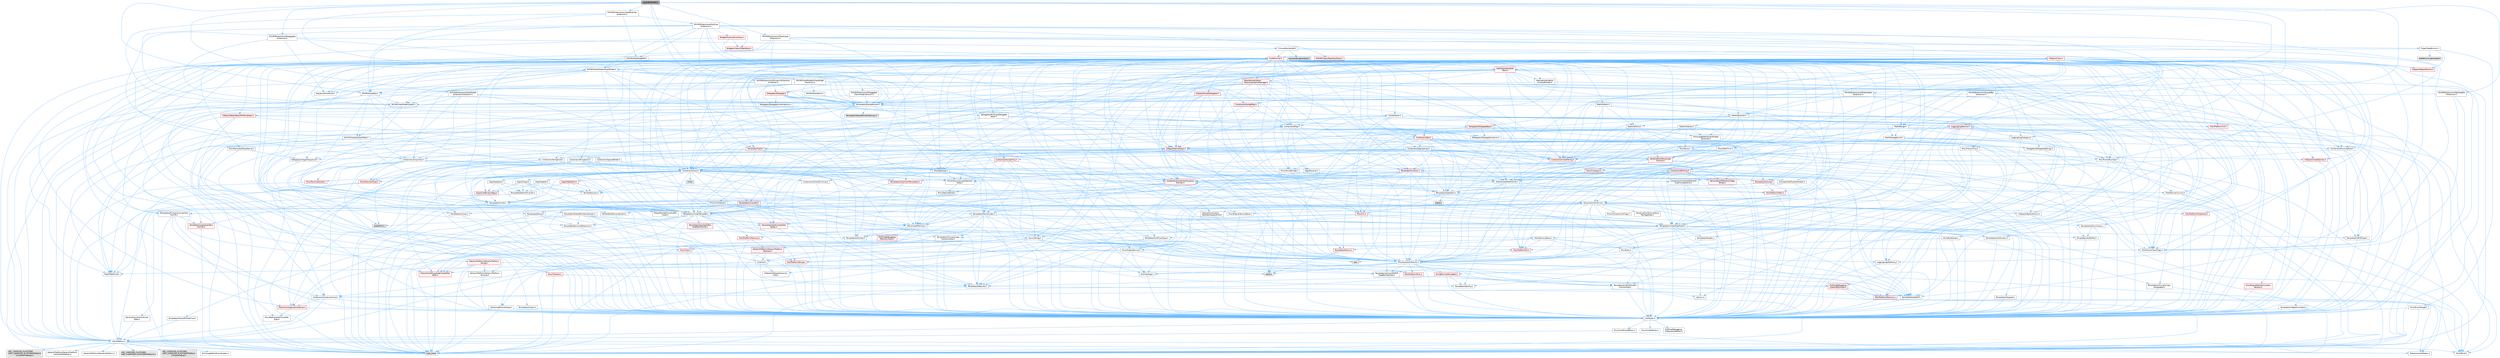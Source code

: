 digraph "LayerBarModel.h"
{
 // INTERACTIVE_SVG=YES
 // LATEX_PDF_SIZE
  bgcolor="transparent";
  edge [fontname=Helvetica,fontsize=10,labelfontname=Helvetica,labelfontsize=10];
  node [fontname=Helvetica,fontsize=10,shape=box,height=0.2,width=0.4];
  Node1 [id="Node000001",label="LayerBarModel.h",height=0.2,width=0.4,color="gray40", fillcolor="grey60", style="filled", fontcolor="black",tooltip=" "];
  Node1 -> Node2 [id="edge1_Node000001_Node000002",color="steelblue1",style="solid",tooltip=" "];
  Node2 [id="Node000002",label="MVVM/Extensions/IDraggable\lTrackAreaExtension.h",height=0.2,width=0.4,color="grey40", fillcolor="white", style="filled",URL="$dc/d71/IDraggableTrackAreaExtension_8h.html",tooltip=" "];
  Node2 -> Node3 [id="edge2_Node000002_Node000003",color="steelblue1",style="solid",tooltip=" "];
  Node3 [id="Node000003",label="MVVM/ViewModelTypeID.h",height=0.2,width=0.4,color="grey40", fillcolor="white", style="filled",URL="$d7/d3e/ViewModelTypeID_8h.html",tooltip=" "];
  Node3 -> Node4 [id="edge3_Node000003_Node000004",color="steelblue1",style="solid",tooltip=" "];
  Node4 [id="Node000004",label="CoreTypes.h",height=0.2,width=0.4,color="grey40", fillcolor="white", style="filled",URL="$dc/dec/CoreTypes_8h.html",tooltip=" "];
  Node4 -> Node5 [id="edge4_Node000004_Node000005",color="steelblue1",style="solid",tooltip=" "];
  Node5 [id="Node000005",label="HAL/Platform.h",height=0.2,width=0.4,color="grey40", fillcolor="white", style="filled",URL="$d9/dd0/Platform_8h.html",tooltip=" "];
  Node5 -> Node6 [id="edge5_Node000005_Node000006",color="steelblue1",style="solid",tooltip=" "];
  Node6 [id="Node000006",label="Misc/Build.h",height=0.2,width=0.4,color="grey40", fillcolor="white", style="filled",URL="$d3/dbb/Build_8h.html",tooltip=" "];
  Node5 -> Node7 [id="edge6_Node000005_Node000007",color="steelblue1",style="solid",tooltip=" "];
  Node7 [id="Node000007",label="Misc/LargeWorldCoordinates.h",height=0.2,width=0.4,color="grey40", fillcolor="white", style="filled",URL="$d2/dcb/LargeWorldCoordinates_8h.html",tooltip=" "];
  Node5 -> Node8 [id="edge7_Node000005_Node000008",color="steelblue1",style="solid",tooltip=" "];
  Node8 [id="Node000008",label="type_traits",height=0.2,width=0.4,color="grey60", fillcolor="#E0E0E0", style="filled",tooltip=" "];
  Node5 -> Node9 [id="edge8_Node000005_Node000009",color="steelblue1",style="solid",tooltip=" "];
  Node9 [id="Node000009",label="PreprocessorHelpers.h",height=0.2,width=0.4,color="grey40", fillcolor="white", style="filled",URL="$db/ddb/PreprocessorHelpers_8h.html",tooltip=" "];
  Node5 -> Node10 [id="edge9_Node000005_Node000010",color="steelblue1",style="solid",tooltip=" "];
  Node10 [id="Node000010",label="UBT_COMPILED_PLATFORM\l/UBT_COMPILED_PLATFORMPlatform\lCompilerPreSetup.h",height=0.2,width=0.4,color="grey60", fillcolor="#E0E0E0", style="filled",tooltip=" "];
  Node5 -> Node11 [id="edge10_Node000005_Node000011",color="steelblue1",style="solid",tooltip=" "];
  Node11 [id="Node000011",label="GenericPlatform/GenericPlatform\lCompilerPreSetup.h",height=0.2,width=0.4,color="grey40", fillcolor="white", style="filled",URL="$d9/dc8/GenericPlatformCompilerPreSetup_8h.html",tooltip=" "];
  Node5 -> Node12 [id="edge11_Node000005_Node000012",color="steelblue1",style="solid",tooltip=" "];
  Node12 [id="Node000012",label="GenericPlatform/GenericPlatform.h",height=0.2,width=0.4,color="grey40", fillcolor="white", style="filled",URL="$d6/d84/GenericPlatform_8h.html",tooltip=" "];
  Node5 -> Node13 [id="edge12_Node000005_Node000013",color="steelblue1",style="solid",tooltip=" "];
  Node13 [id="Node000013",label="UBT_COMPILED_PLATFORM\l/UBT_COMPILED_PLATFORMPlatform.h",height=0.2,width=0.4,color="grey60", fillcolor="#E0E0E0", style="filled",tooltip=" "];
  Node5 -> Node14 [id="edge13_Node000005_Node000014",color="steelblue1",style="solid",tooltip=" "];
  Node14 [id="Node000014",label="UBT_COMPILED_PLATFORM\l/UBT_COMPILED_PLATFORMPlatform\lCompilerSetup.h",height=0.2,width=0.4,color="grey60", fillcolor="#E0E0E0", style="filled",tooltip=" "];
  Node4 -> Node15 [id="edge14_Node000004_Node000015",color="steelblue1",style="solid",tooltip=" "];
  Node15 [id="Node000015",label="ProfilingDebugging\l/UMemoryDefines.h",height=0.2,width=0.4,color="grey40", fillcolor="white", style="filled",URL="$d2/da2/UMemoryDefines_8h.html",tooltip=" "];
  Node4 -> Node16 [id="edge15_Node000004_Node000016",color="steelblue1",style="solid",tooltip=" "];
  Node16 [id="Node000016",label="Misc/CoreMiscDefines.h",height=0.2,width=0.4,color="grey40", fillcolor="white", style="filled",URL="$da/d38/CoreMiscDefines_8h.html",tooltip=" "];
  Node16 -> Node5 [id="edge16_Node000016_Node000005",color="steelblue1",style="solid",tooltip=" "];
  Node16 -> Node9 [id="edge17_Node000016_Node000009",color="steelblue1",style="solid",tooltip=" "];
  Node4 -> Node17 [id="edge18_Node000004_Node000017",color="steelblue1",style="solid",tooltip=" "];
  Node17 [id="Node000017",label="Misc/CoreDefines.h",height=0.2,width=0.4,color="grey40", fillcolor="white", style="filled",URL="$d3/dd2/CoreDefines_8h.html",tooltip=" "];
  Node3 -> Node18 [id="edge19_Node000003_Node000018",color="steelblue1",style="solid",tooltip=" "];
  Node18 [id="Node000018",label="MVVM/CastableTypeTable.h",height=0.2,width=0.4,color="grey40", fillcolor="white", style="filled",URL="$d4/dab/CastableTypeTable_8h.html",tooltip=" "];
  Node18 -> Node4 [id="edge20_Node000018_Node000004",color="steelblue1",style="solid",tooltip=" "];
  Node18 -> Node5 [id="edge21_Node000018_Node000005",color="steelblue1",style="solid",tooltip=" "];
  Node18 -> Node19 [id="edge22_Node000018_Node000019",color="steelblue1",style="solid",tooltip=" "];
  Node19 [id="Node000019",label="Templates/UnrealTemplate.h",height=0.2,width=0.4,color="grey40", fillcolor="white", style="filled",URL="$d4/d24/UnrealTemplate_8h.html",tooltip=" "];
  Node19 -> Node4 [id="edge23_Node000019_Node000004",color="steelblue1",style="solid",tooltip=" "];
  Node19 -> Node20 [id="edge24_Node000019_Node000020",color="steelblue1",style="solid",tooltip=" "];
  Node20 [id="Node000020",label="Templates/IsPointer.h",height=0.2,width=0.4,color="grey40", fillcolor="white", style="filled",URL="$d7/d05/IsPointer_8h.html",tooltip=" "];
  Node20 -> Node4 [id="edge25_Node000020_Node000004",color="steelblue1",style="solid",tooltip=" "];
  Node19 -> Node21 [id="edge26_Node000019_Node000021",color="steelblue1",style="solid",tooltip=" "];
  Node21 [id="Node000021",label="HAL/UnrealMemory.h",height=0.2,width=0.4,color="grey40", fillcolor="white", style="filled",URL="$d9/d96/UnrealMemory_8h.html",tooltip=" "];
  Node21 -> Node4 [id="edge27_Node000021_Node000004",color="steelblue1",style="solid",tooltip=" "];
  Node21 -> Node22 [id="edge28_Node000021_Node000022",color="steelblue1",style="solid",tooltip=" "];
  Node22 [id="Node000022",label="GenericPlatform/GenericPlatform\lMemory.h",height=0.2,width=0.4,color="red", fillcolor="#FFF0F0", style="filled",URL="$dd/d22/GenericPlatformMemory_8h.html",tooltip=" "];
  Node22 -> Node23 [id="edge29_Node000022_Node000023",color="steelblue1",style="solid",tooltip=" "];
  Node23 [id="Node000023",label="CoreFwd.h",height=0.2,width=0.4,color="grey40", fillcolor="white", style="filled",URL="$d1/d1e/CoreFwd_8h.html",tooltip=" "];
  Node23 -> Node4 [id="edge30_Node000023_Node000004",color="steelblue1",style="solid",tooltip=" "];
  Node23 -> Node24 [id="edge31_Node000023_Node000024",color="steelblue1",style="solid",tooltip=" "];
  Node24 [id="Node000024",label="Containers/ContainersFwd.h",height=0.2,width=0.4,color="grey40", fillcolor="white", style="filled",URL="$d4/d0a/ContainersFwd_8h.html",tooltip=" "];
  Node24 -> Node5 [id="edge32_Node000024_Node000005",color="steelblue1",style="solid",tooltip=" "];
  Node24 -> Node4 [id="edge33_Node000024_Node000004",color="steelblue1",style="solid",tooltip=" "];
  Node24 -> Node25 [id="edge34_Node000024_Node000025",color="steelblue1",style="solid",tooltip=" "];
  Node25 [id="Node000025",label="Traits/IsContiguousContainer.h",height=0.2,width=0.4,color="red", fillcolor="#FFF0F0", style="filled",URL="$d5/d3c/IsContiguousContainer_8h.html",tooltip=" "];
  Node25 -> Node4 [id="edge35_Node000025_Node000004",color="steelblue1",style="solid",tooltip=" "];
  Node25 -> Node26 [id="edge36_Node000025_Node000026",color="steelblue1",style="solid",tooltip=" "];
  Node26 [id="Node000026",label="Misc/StaticAssertComplete\lType.h",height=0.2,width=0.4,color="grey40", fillcolor="white", style="filled",URL="$d5/d4e/StaticAssertCompleteType_8h.html",tooltip=" "];
  Node23 -> Node28 [id="edge37_Node000023_Node000028",color="steelblue1",style="solid",tooltip=" "];
  Node28 [id="Node000028",label="Math/MathFwd.h",height=0.2,width=0.4,color="grey40", fillcolor="white", style="filled",URL="$d2/d10/MathFwd_8h.html",tooltip=" "];
  Node28 -> Node5 [id="edge38_Node000028_Node000005",color="steelblue1",style="solid",tooltip=" "];
  Node23 -> Node29 [id="edge39_Node000023_Node000029",color="steelblue1",style="solid",tooltip=" "];
  Node29 [id="Node000029",label="UObject/UObjectHierarchy\lFwd.h",height=0.2,width=0.4,color="grey40", fillcolor="white", style="filled",URL="$d3/d13/UObjectHierarchyFwd_8h.html",tooltip=" "];
  Node22 -> Node4 [id="edge40_Node000022_Node000004",color="steelblue1",style="solid",tooltip=" "];
  Node22 -> Node30 [id="edge41_Node000022_Node000030",color="steelblue1",style="solid",tooltip=" "];
  Node30 [id="Node000030",label="HAL/PlatformString.h",height=0.2,width=0.4,color="red", fillcolor="#FFF0F0", style="filled",URL="$db/db5/PlatformString_8h.html",tooltip=" "];
  Node30 -> Node4 [id="edge42_Node000030_Node000004",color="steelblue1",style="solid",tooltip=" "];
  Node21 -> Node34 [id="edge43_Node000021_Node000034",color="steelblue1",style="solid",tooltip=" "];
  Node34 [id="Node000034",label="HAL/MemoryBase.h",height=0.2,width=0.4,color="grey40", fillcolor="white", style="filled",URL="$d6/d9f/MemoryBase_8h.html",tooltip=" "];
  Node34 -> Node4 [id="edge44_Node000034_Node000004",color="steelblue1",style="solid",tooltip=" "];
  Node34 -> Node35 [id="edge45_Node000034_Node000035",color="steelblue1",style="solid",tooltip=" "];
  Node35 [id="Node000035",label="HAL/PlatformAtomics.h",height=0.2,width=0.4,color="red", fillcolor="#FFF0F0", style="filled",URL="$d3/d36/PlatformAtomics_8h.html",tooltip=" "];
  Node35 -> Node4 [id="edge46_Node000035_Node000004",color="steelblue1",style="solid",tooltip=" "];
  Node34 -> Node38 [id="edge47_Node000034_Node000038",color="steelblue1",style="solid",tooltip=" "];
  Node38 [id="Node000038",label="HAL/PlatformCrt.h",height=0.2,width=0.4,color="red", fillcolor="#FFF0F0", style="filled",URL="$d8/d75/PlatformCrt_8h.html",tooltip=" "];
  Node38 -> Node39 [id="edge48_Node000038_Node000039",color="steelblue1",style="solid",tooltip=" "];
  Node39 [id="Node000039",label="new",height=0.2,width=0.4,color="grey60", fillcolor="#E0E0E0", style="filled",tooltip=" "];
  Node34 -> Node46 [id="edge49_Node000034_Node000046",color="steelblue1",style="solid",tooltip=" "];
  Node46 [id="Node000046",label="Misc/Exec.h",height=0.2,width=0.4,color="grey40", fillcolor="white", style="filled",URL="$de/ddb/Exec_8h.html",tooltip=" "];
  Node46 -> Node4 [id="edge50_Node000046_Node000004",color="steelblue1",style="solid",tooltip=" "];
  Node46 -> Node47 [id="edge51_Node000046_Node000047",color="steelblue1",style="solid",tooltip=" "];
  Node47 [id="Node000047",label="Misc/AssertionMacros.h",height=0.2,width=0.4,color="grey40", fillcolor="white", style="filled",URL="$d0/dfa/AssertionMacros_8h.html",tooltip=" "];
  Node47 -> Node4 [id="edge52_Node000047_Node000004",color="steelblue1",style="solid",tooltip=" "];
  Node47 -> Node5 [id="edge53_Node000047_Node000005",color="steelblue1",style="solid",tooltip=" "];
  Node47 -> Node48 [id="edge54_Node000047_Node000048",color="steelblue1",style="solid",tooltip=" "];
  Node48 [id="Node000048",label="HAL/PlatformMisc.h",height=0.2,width=0.4,color="red", fillcolor="#FFF0F0", style="filled",URL="$d0/df5/PlatformMisc_8h.html",tooltip=" "];
  Node48 -> Node4 [id="edge55_Node000048_Node000004",color="steelblue1",style="solid",tooltip=" "];
  Node48 -> Node59 [id="edge56_Node000048_Node000059",color="steelblue1",style="solid",tooltip=" "];
  Node59 [id="Node000059",label="ProfilingDebugging\l/CpuProfilerTrace.h",height=0.2,width=0.4,color="red", fillcolor="#FFF0F0", style="filled",URL="$da/dcb/CpuProfilerTrace_8h.html",tooltip=" "];
  Node59 -> Node4 [id="edge57_Node000059_Node000004",color="steelblue1",style="solid",tooltip=" "];
  Node59 -> Node24 [id="edge58_Node000059_Node000024",color="steelblue1",style="solid",tooltip=" "];
  Node59 -> Node35 [id="edge59_Node000059_Node000035",color="steelblue1",style="solid",tooltip=" "];
  Node59 -> Node9 [id="edge60_Node000059_Node000009",color="steelblue1",style="solid",tooltip=" "];
  Node59 -> Node6 [id="edge61_Node000059_Node000006",color="steelblue1",style="solid",tooltip=" "];
  Node47 -> Node9 [id="edge62_Node000047_Node000009",color="steelblue1",style="solid",tooltip=" "];
  Node47 -> Node64 [id="edge63_Node000047_Node000064",color="steelblue1",style="solid",tooltip=" "];
  Node64 [id="Node000064",label="Templates/EnableIf.h",height=0.2,width=0.4,color="grey40", fillcolor="white", style="filled",URL="$d7/d60/EnableIf_8h.html",tooltip=" "];
  Node64 -> Node4 [id="edge64_Node000064_Node000004",color="steelblue1",style="solid",tooltip=" "];
  Node47 -> Node65 [id="edge65_Node000047_Node000065",color="steelblue1",style="solid",tooltip=" "];
  Node65 [id="Node000065",label="Templates/IsArrayOrRefOf\lTypeByPredicate.h",height=0.2,width=0.4,color="grey40", fillcolor="white", style="filled",URL="$d6/da1/IsArrayOrRefOfTypeByPredicate_8h.html",tooltip=" "];
  Node65 -> Node4 [id="edge66_Node000065_Node000004",color="steelblue1",style="solid",tooltip=" "];
  Node47 -> Node66 [id="edge67_Node000047_Node000066",color="steelblue1",style="solid",tooltip=" "];
  Node66 [id="Node000066",label="Templates/IsValidVariadic\lFunctionArg.h",height=0.2,width=0.4,color="grey40", fillcolor="white", style="filled",URL="$d0/dc8/IsValidVariadicFunctionArg_8h.html",tooltip=" "];
  Node66 -> Node4 [id="edge68_Node000066_Node000004",color="steelblue1",style="solid",tooltip=" "];
  Node66 -> Node67 [id="edge69_Node000066_Node000067",color="steelblue1",style="solid",tooltip=" "];
  Node67 [id="Node000067",label="IsEnum.h",height=0.2,width=0.4,color="grey40", fillcolor="white", style="filled",URL="$d4/de5/IsEnum_8h.html",tooltip=" "];
  Node66 -> Node8 [id="edge70_Node000066_Node000008",color="steelblue1",style="solid",tooltip=" "];
  Node47 -> Node68 [id="edge71_Node000047_Node000068",color="steelblue1",style="solid",tooltip=" "];
  Node68 [id="Node000068",label="Traits/IsCharEncodingCompatible\lWith.h",height=0.2,width=0.4,color="red", fillcolor="#FFF0F0", style="filled",URL="$df/dd1/IsCharEncodingCompatibleWith_8h.html",tooltip=" "];
  Node68 -> Node8 [id="edge72_Node000068_Node000008",color="steelblue1",style="solid",tooltip=" "];
  Node47 -> Node70 [id="edge73_Node000047_Node000070",color="steelblue1",style="solid",tooltip=" "];
  Node70 [id="Node000070",label="Misc/VarArgs.h",height=0.2,width=0.4,color="grey40", fillcolor="white", style="filled",URL="$d5/d6f/VarArgs_8h.html",tooltip=" "];
  Node70 -> Node4 [id="edge74_Node000070_Node000004",color="steelblue1",style="solid",tooltip=" "];
  Node47 -> Node71 [id="edge75_Node000047_Node000071",color="steelblue1",style="solid",tooltip=" "];
  Node71 [id="Node000071",label="String/FormatStringSan.h",height=0.2,width=0.4,color="red", fillcolor="#FFF0F0", style="filled",URL="$d3/d8b/FormatStringSan_8h.html",tooltip=" "];
  Node71 -> Node8 [id="edge76_Node000071_Node000008",color="steelblue1",style="solid",tooltip=" "];
  Node71 -> Node4 [id="edge77_Node000071_Node000004",color="steelblue1",style="solid",tooltip=" "];
  Node71 -> Node72 [id="edge78_Node000071_Node000072",color="steelblue1",style="solid",tooltip=" "];
  Node72 [id="Node000072",label="Templates/Requires.h",height=0.2,width=0.4,color="grey40", fillcolor="white", style="filled",URL="$dc/d96/Requires_8h.html",tooltip=" "];
  Node72 -> Node64 [id="edge79_Node000072_Node000064",color="steelblue1",style="solid",tooltip=" "];
  Node72 -> Node8 [id="edge80_Node000072_Node000008",color="steelblue1",style="solid",tooltip=" "];
  Node71 -> Node73 [id="edge81_Node000071_Node000073",color="steelblue1",style="solid",tooltip=" "];
  Node73 [id="Node000073",label="Templates/Identity.h",height=0.2,width=0.4,color="grey40", fillcolor="white", style="filled",URL="$d0/dd5/Identity_8h.html",tooltip=" "];
  Node71 -> Node66 [id="edge82_Node000071_Node000066",color="steelblue1",style="solid",tooltip=" "];
  Node71 -> Node24 [id="edge83_Node000071_Node000024",color="steelblue1",style="solid",tooltip=" "];
  Node47 -> Node77 [id="edge84_Node000047_Node000077",color="steelblue1",style="solid",tooltip=" "];
  Node77 [id="Node000077",label="atomic",height=0.2,width=0.4,color="grey60", fillcolor="#E0E0E0", style="filled",tooltip=" "];
  Node34 -> Node78 [id="edge85_Node000034_Node000078",color="steelblue1",style="solid",tooltip=" "];
  Node78 [id="Node000078",label="Misc/OutputDevice.h",height=0.2,width=0.4,color="grey40", fillcolor="white", style="filled",URL="$d7/d32/OutputDevice_8h.html",tooltip=" "];
  Node78 -> Node23 [id="edge86_Node000078_Node000023",color="steelblue1",style="solid",tooltip=" "];
  Node78 -> Node4 [id="edge87_Node000078_Node000004",color="steelblue1",style="solid",tooltip=" "];
  Node78 -> Node79 [id="edge88_Node000078_Node000079",color="steelblue1",style="solid",tooltip=" "];
  Node79 [id="Node000079",label="Logging/LogVerbosity.h",height=0.2,width=0.4,color="grey40", fillcolor="white", style="filled",URL="$d2/d8f/LogVerbosity_8h.html",tooltip=" "];
  Node79 -> Node4 [id="edge89_Node000079_Node000004",color="steelblue1",style="solid",tooltip=" "];
  Node78 -> Node70 [id="edge90_Node000078_Node000070",color="steelblue1",style="solid",tooltip=" "];
  Node78 -> Node65 [id="edge91_Node000078_Node000065",color="steelblue1",style="solid",tooltip=" "];
  Node78 -> Node66 [id="edge92_Node000078_Node000066",color="steelblue1",style="solid",tooltip=" "];
  Node78 -> Node68 [id="edge93_Node000078_Node000068",color="steelblue1",style="solid",tooltip=" "];
  Node34 -> Node80 [id="edge94_Node000034_Node000080",color="steelblue1",style="solid",tooltip=" "];
  Node80 [id="Node000080",label="Templates/Atomic.h",height=0.2,width=0.4,color="red", fillcolor="#FFF0F0", style="filled",URL="$d3/d91/Atomic_8h.html",tooltip=" "];
  Node80 -> Node77 [id="edge95_Node000080_Node000077",color="steelblue1",style="solid",tooltip=" "];
  Node21 -> Node89 [id="edge96_Node000021_Node000089",color="steelblue1",style="solid",tooltip=" "];
  Node89 [id="Node000089",label="HAL/PlatformMemory.h",height=0.2,width=0.4,color="red", fillcolor="#FFF0F0", style="filled",URL="$de/d68/PlatformMemory_8h.html",tooltip=" "];
  Node89 -> Node4 [id="edge97_Node000089_Node000004",color="steelblue1",style="solid",tooltip=" "];
  Node89 -> Node22 [id="edge98_Node000089_Node000022",color="steelblue1",style="solid",tooltip=" "];
  Node21 -> Node91 [id="edge99_Node000021_Node000091",color="steelblue1",style="solid",tooltip=" "];
  Node91 [id="Node000091",label="ProfilingDebugging\l/MemoryTrace.h",height=0.2,width=0.4,color="red", fillcolor="#FFF0F0", style="filled",URL="$da/dd7/MemoryTrace_8h.html",tooltip=" "];
  Node91 -> Node5 [id="edge100_Node000091_Node000005",color="steelblue1",style="solid",tooltip=" "];
  Node91 -> Node55 [id="edge101_Node000091_Node000055",color="steelblue1",style="solid",tooltip=" "];
  Node55 [id="Node000055",label="Misc/EnumClassFlags.h",height=0.2,width=0.4,color="grey40", fillcolor="white", style="filled",URL="$d8/de7/EnumClassFlags_8h.html",tooltip=" "];
  Node21 -> Node20 [id="edge102_Node000021_Node000020",color="steelblue1",style="solid",tooltip=" "];
  Node19 -> Node92 [id="edge103_Node000019_Node000092",color="steelblue1",style="solid",tooltip=" "];
  Node92 [id="Node000092",label="Templates/CopyQualifiers\lAndRefsFromTo.h",height=0.2,width=0.4,color="red", fillcolor="#FFF0F0", style="filled",URL="$d3/db3/CopyQualifiersAndRefsFromTo_8h.html",tooltip=" "];
  Node19 -> Node94 [id="edge104_Node000019_Node000094",color="steelblue1",style="solid",tooltip=" "];
  Node94 [id="Node000094",label="Templates/UnrealTypeTraits.h",height=0.2,width=0.4,color="grey40", fillcolor="white", style="filled",URL="$d2/d2d/UnrealTypeTraits_8h.html",tooltip=" "];
  Node94 -> Node4 [id="edge105_Node000094_Node000004",color="steelblue1",style="solid",tooltip=" "];
  Node94 -> Node20 [id="edge106_Node000094_Node000020",color="steelblue1",style="solid",tooltip=" "];
  Node94 -> Node47 [id="edge107_Node000094_Node000047",color="steelblue1",style="solid",tooltip=" "];
  Node94 -> Node85 [id="edge108_Node000094_Node000085",color="steelblue1",style="solid",tooltip=" "];
  Node85 [id="Node000085",label="Templates/AndOrNot.h",height=0.2,width=0.4,color="grey40", fillcolor="white", style="filled",URL="$db/d0a/AndOrNot_8h.html",tooltip=" "];
  Node85 -> Node4 [id="edge109_Node000085_Node000004",color="steelblue1",style="solid",tooltip=" "];
  Node94 -> Node64 [id="edge110_Node000094_Node000064",color="steelblue1",style="solid",tooltip=" "];
  Node94 -> Node95 [id="edge111_Node000094_Node000095",color="steelblue1",style="solid",tooltip=" "];
  Node95 [id="Node000095",label="Templates/IsArithmetic.h",height=0.2,width=0.4,color="grey40", fillcolor="white", style="filled",URL="$d2/d5d/IsArithmetic_8h.html",tooltip=" "];
  Node95 -> Node4 [id="edge112_Node000095_Node000004",color="steelblue1",style="solid",tooltip=" "];
  Node94 -> Node67 [id="edge113_Node000094_Node000067",color="steelblue1",style="solid",tooltip=" "];
  Node94 -> Node96 [id="edge114_Node000094_Node000096",color="steelblue1",style="solid",tooltip=" "];
  Node96 [id="Node000096",label="Templates/Models.h",height=0.2,width=0.4,color="grey40", fillcolor="white", style="filled",URL="$d3/d0c/Models_8h.html",tooltip=" "];
  Node96 -> Node73 [id="edge115_Node000096_Node000073",color="steelblue1",style="solid",tooltip=" "];
  Node94 -> Node97 [id="edge116_Node000094_Node000097",color="steelblue1",style="solid",tooltip=" "];
  Node97 [id="Node000097",label="Templates/IsPODType.h",height=0.2,width=0.4,color="grey40", fillcolor="white", style="filled",URL="$d7/db1/IsPODType_8h.html",tooltip=" "];
  Node97 -> Node4 [id="edge117_Node000097_Node000004",color="steelblue1",style="solid",tooltip=" "];
  Node94 -> Node98 [id="edge118_Node000094_Node000098",color="steelblue1",style="solid",tooltip=" "];
  Node98 [id="Node000098",label="Templates/IsUECoreType.h",height=0.2,width=0.4,color="grey40", fillcolor="white", style="filled",URL="$d1/db8/IsUECoreType_8h.html",tooltip=" "];
  Node98 -> Node4 [id="edge119_Node000098_Node000004",color="steelblue1",style="solid",tooltip=" "];
  Node98 -> Node8 [id="edge120_Node000098_Node000008",color="steelblue1",style="solid",tooltip=" "];
  Node94 -> Node86 [id="edge121_Node000094_Node000086",color="steelblue1",style="solid",tooltip=" "];
  Node86 [id="Node000086",label="Templates/IsTriviallyCopy\lConstructible.h",height=0.2,width=0.4,color="grey40", fillcolor="white", style="filled",URL="$d3/d78/IsTriviallyCopyConstructible_8h.html",tooltip=" "];
  Node86 -> Node4 [id="edge122_Node000086_Node000004",color="steelblue1",style="solid",tooltip=" "];
  Node86 -> Node8 [id="edge123_Node000086_Node000008",color="steelblue1",style="solid",tooltip=" "];
  Node19 -> Node99 [id="edge124_Node000019_Node000099",color="steelblue1",style="solid",tooltip=" "];
  Node99 [id="Node000099",label="Templates/RemoveReference.h",height=0.2,width=0.4,color="grey40", fillcolor="white", style="filled",URL="$da/dbe/RemoveReference_8h.html",tooltip=" "];
  Node99 -> Node4 [id="edge125_Node000099_Node000004",color="steelblue1",style="solid",tooltip=" "];
  Node19 -> Node72 [id="edge126_Node000019_Node000072",color="steelblue1",style="solid",tooltip=" "];
  Node19 -> Node100 [id="edge127_Node000019_Node000100",color="steelblue1",style="solid",tooltip=" "];
  Node100 [id="Node000100",label="Templates/TypeCompatible\lBytes.h",height=0.2,width=0.4,color="red", fillcolor="#FFF0F0", style="filled",URL="$df/d0a/TypeCompatibleBytes_8h.html",tooltip=" "];
  Node100 -> Node4 [id="edge128_Node000100_Node000004",color="steelblue1",style="solid",tooltip=" "];
  Node100 -> Node39 [id="edge129_Node000100_Node000039",color="steelblue1",style="solid",tooltip=" "];
  Node100 -> Node8 [id="edge130_Node000100_Node000008",color="steelblue1",style="solid",tooltip=" "];
  Node19 -> Node73 [id="edge131_Node000019_Node000073",color="steelblue1",style="solid",tooltip=" "];
  Node19 -> Node25 [id="edge132_Node000019_Node000025",color="steelblue1",style="solid",tooltip=" "];
  Node19 -> Node101 [id="edge133_Node000019_Node000101",color="steelblue1",style="solid",tooltip=" "];
  Node101 [id="Node000101",label="Traits/UseBitwiseSwap.h",height=0.2,width=0.4,color="grey40", fillcolor="white", style="filled",URL="$db/df3/UseBitwiseSwap_8h.html",tooltip=" "];
  Node101 -> Node4 [id="edge134_Node000101_Node000004",color="steelblue1",style="solid",tooltip=" "];
  Node101 -> Node8 [id="edge135_Node000101_Node000008",color="steelblue1",style="solid",tooltip=" "];
  Node19 -> Node8 [id="edge136_Node000019_Node000008",color="steelblue1",style="solid",tooltip=" "];
  Node18 -> Node102 [id="edge137_Node000018_Node000102",color="steelblue1",style="solid",tooltip=" "];
  Node102 [id="Node000102",label="Containers/SparseBitSet.h",height=0.2,width=0.4,color="grey40", fillcolor="white", style="filled",URL="$d5/d37/SparseBitSet_8h.html",tooltip=" "];
  Node102 -> Node4 [id="edge138_Node000102_Node000004",color="steelblue1",style="solid",tooltip=" "];
  Node102 -> Node19 [id="edge139_Node000102_Node000019",color="steelblue1",style="solid",tooltip=" "];
  Node102 -> Node103 [id="edge140_Node000102_Node000103",color="steelblue1",style="solid",tooltip=" "];
  Node103 [id="Node000103",label="Containers/Array.h",height=0.2,width=0.4,color="grey40", fillcolor="white", style="filled",URL="$df/dd0/Array_8h.html",tooltip=" "];
  Node103 -> Node4 [id="edge141_Node000103_Node000004",color="steelblue1",style="solid",tooltip=" "];
  Node103 -> Node47 [id="edge142_Node000103_Node000047",color="steelblue1",style="solid",tooltip=" "];
  Node103 -> Node104 [id="edge143_Node000103_Node000104",color="steelblue1",style="solid",tooltip=" "];
  Node104 [id="Node000104",label="Misc/IntrusiveUnsetOptional\lState.h",height=0.2,width=0.4,color="grey40", fillcolor="white", style="filled",URL="$d2/d0a/IntrusiveUnsetOptionalState_8h.html",tooltip=" "];
  Node104 -> Node105 [id="edge144_Node000104_Node000105",color="steelblue1",style="solid",tooltip=" "];
  Node105 [id="Node000105",label="Misc/OptionalFwd.h",height=0.2,width=0.4,color="grey40", fillcolor="white", style="filled",URL="$dc/d50/OptionalFwd_8h.html",tooltip=" "];
  Node103 -> Node106 [id="edge145_Node000103_Node000106",color="steelblue1",style="solid",tooltip=" "];
  Node106 [id="Node000106",label="Misc/ReverseIterate.h",height=0.2,width=0.4,color="red", fillcolor="#FFF0F0", style="filled",URL="$db/de3/ReverseIterate_8h.html",tooltip=" "];
  Node106 -> Node5 [id="edge146_Node000106_Node000005",color="steelblue1",style="solid",tooltip=" "];
  Node103 -> Node21 [id="edge147_Node000103_Node000021",color="steelblue1",style="solid",tooltip=" "];
  Node103 -> Node94 [id="edge148_Node000103_Node000094",color="steelblue1",style="solid",tooltip=" "];
  Node103 -> Node19 [id="edge149_Node000103_Node000019",color="steelblue1",style="solid",tooltip=" "];
  Node103 -> Node108 [id="edge150_Node000103_Node000108",color="steelblue1",style="solid",tooltip=" "];
  Node108 [id="Node000108",label="Containers/AllowShrinking.h",height=0.2,width=0.4,color="grey40", fillcolor="white", style="filled",URL="$d7/d1a/AllowShrinking_8h.html",tooltip=" "];
  Node108 -> Node4 [id="edge151_Node000108_Node000004",color="steelblue1",style="solid",tooltip=" "];
  Node103 -> Node109 [id="edge152_Node000103_Node000109",color="steelblue1",style="solid",tooltip=" "];
  Node109 [id="Node000109",label="Containers/ContainerAllocation\lPolicies.h",height=0.2,width=0.4,color="red", fillcolor="#FFF0F0", style="filled",URL="$d7/dff/ContainerAllocationPolicies_8h.html",tooltip=" "];
  Node109 -> Node4 [id="edge153_Node000109_Node000004",color="steelblue1",style="solid",tooltip=" "];
  Node109 -> Node109 [id="edge154_Node000109_Node000109",color="steelblue1",style="solid",tooltip=" "];
  Node109 -> Node111 [id="edge155_Node000109_Node000111",color="steelblue1",style="solid",tooltip=" "];
  Node111 [id="Node000111",label="HAL/PlatformMath.h",height=0.2,width=0.4,color="red", fillcolor="#FFF0F0", style="filled",URL="$dc/d53/PlatformMath_8h.html",tooltip=" "];
  Node111 -> Node4 [id="edge156_Node000111_Node000004",color="steelblue1",style="solid",tooltip=" "];
  Node109 -> Node21 [id="edge157_Node000109_Node000021",color="steelblue1",style="solid",tooltip=" "];
  Node109 -> Node53 [id="edge158_Node000109_Node000053",color="steelblue1",style="solid",tooltip=" "];
  Node53 [id="Node000053",label="Math/NumericLimits.h",height=0.2,width=0.4,color="grey40", fillcolor="white", style="filled",URL="$df/d1b/NumericLimits_8h.html",tooltip=" "];
  Node53 -> Node4 [id="edge159_Node000053_Node000004",color="steelblue1",style="solid",tooltip=" "];
  Node109 -> Node47 [id="edge160_Node000109_Node000047",color="steelblue1",style="solid",tooltip=" "];
  Node109 -> Node120 [id="edge161_Node000109_Node000120",color="steelblue1",style="solid",tooltip=" "];
  Node120 [id="Node000120",label="Templates/MemoryOps.h",height=0.2,width=0.4,color="grey40", fillcolor="white", style="filled",URL="$db/dea/MemoryOps_8h.html",tooltip=" "];
  Node120 -> Node4 [id="edge162_Node000120_Node000004",color="steelblue1",style="solid",tooltip=" "];
  Node120 -> Node21 [id="edge163_Node000120_Node000021",color="steelblue1",style="solid",tooltip=" "];
  Node120 -> Node87 [id="edge164_Node000120_Node000087",color="steelblue1",style="solid",tooltip=" "];
  Node87 [id="Node000087",label="Templates/IsTriviallyCopy\lAssignable.h",height=0.2,width=0.4,color="grey40", fillcolor="white", style="filled",URL="$d2/df2/IsTriviallyCopyAssignable_8h.html",tooltip=" "];
  Node87 -> Node4 [id="edge165_Node000087_Node000004",color="steelblue1",style="solid",tooltip=" "];
  Node87 -> Node8 [id="edge166_Node000087_Node000008",color="steelblue1",style="solid",tooltip=" "];
  Node120 -> Node86 [id="edge167_Node000120_Node000086",color="steelblue1",style="solid",tooltip=" "];
  Node120 -> Node72 [id="edge168_Node000120_Node000072",color="steelblue1",style="solid",tooltip=" "];
  Node120 -> Node94 [id="edge169_Node000120_Node000094",color="steelblue1",style="solid",tooltip=" "];
  Node120 -> Node101 [id="edge170_Node000120_Node000101",color="steelblue1",style="solid",tooltip=" "];
  Node120 -> Node39 [id="edge171_Node000120_Node000039",color="steelblue1",style="solid",tooltip=" "];
  Node120 -> Node8 [id="edge172_Node000120_Node000008",color="steelblue1",style="solid",tooltip=" "];
  Node109 -> Node100 [id="edge173_Node000109_Node000100",color="steelblue1",style="solid",tooltip=" "];
  Node109 -> Node8 [id="edge174_Node000109_Node000008",color="steelblue1",style="solid",tooltip=" "];
  Node103 -> Node121 [id="edge175_Node000103_Node000121",color="steelblue1",style="solid",tooltip=" "];
  Node121 [id="Node000121",label="Containers/ContainerElement\lTypeCompatibility.h",height=0.2,width=0.4,color="grey40", fillcolor="white", style="filled",URL="$df/ddf/ContainerElementTypeCompatibility_8h.html",tooltip=" "];
  Node121 -> Node4 [id="edge176_Node000121_Node000004",color="steelblue1",style="solid",tooltip=" "];
  Node121 -> Node94 [id="edge177_Node000121_Node000094",color="steelblue1",style="solid",tooltip=" "];
  Node103 -> Node122 [id="edge178_Node000103_Node000122",color="steelblue1",style="solid",tooltip=" "];
  Node122 [id="Node000122",label="Serialization/Archive.h",height=0.2,width=0.4,color="grey40", fillcolor="white", style="filled",URL="$d7/d3b/Archive_8h.html",tooltip=" "];
  Node122 -> Node23 [id="edge179_Node000122_Node000023",color="steelblue1",style="solid",tooltip=" "];
  Node122 -> Node4 [id="edge180_Node000122_Node000004",color="steelblue1",style="solid",tooltip=" "];
  Node122 -> Node123 [id="edge181_Node000122_Node000123",color="steelblue1",style="solid",tooltip=" "];
  Node123 [id="Node000123",label="HAL/PlatformProperties.h",height=0.2,width=0.4,color="red", fillcolor="#FFF0F0", style="filled",URL="$d9/db0/PlatformProperties_8h.html",tooltip=" "];
  Node123 -> Node4 [id="edge182_Node000123_Node000004",color="steelblue1",style="solid",tooltip=" "];
  Node122 -> Node126 [id="edge183_Node000122_Node000126",color="steelblue1",style="solid",tooltip=" "];
  Node126 [id="Node000126",label="Internationalization\l/TextNamespaceFwd.h",height=0.2,width=0.4,color="grey40", fillcolor="white", style="filled",URL="$d8/d97/TextNamespaceFwd_8h.html",tooltip=" "];
  Node126 -> Node4 [id="edge184_Node000126_Node000004",color="steelblue1",style="solid",tooltip=" "];
  Node122 -> Node28 [id="edge185_Node000122_Node000028",color="steelblue1",style="solid",tooltip=" "];
  Node122 -> Node47 [id="edge186_Node000122_Node000047",color="steelblue1",style="solid",tooltip=" "];
  Node122 -> Node6 [id="edge187_Node000122_Node000006",color="steelblue1",style="solid",tooltip=" "];
  Node122 -> Node54 [id="edge188_Node000122_Node000054",color="steelblue1",style="solid",tooltip=" "];
  Node54 [id="Node000054",label="Misc/CompressionFlags.h",height=0.2,width=0.4,color="grey40", fillcolor="white", style="filled",URL="$d9/d76/CompressionFlags_8h.html",tooltip=" "];
  Node122 -> Node127 [id="edge189_Node000122_Node000127",color="steelblue1",style="solid",tooltip=" "];
  Node127 [id="Node000127",label="Misc/EngineVersionBase.h",height=0.2,width=0.4,color="grey40", fillcolor="white", style="filled",URL="$d5/d2b/EngineVersionBase_8h.html",tooltip=" "];
  Node127 -> Node4 [id="edge190_Node000127_Node000004",color="steelblue1",style="solid",tooltip=" "];
  Node122 -> Node70 [id="edge191_Node000122_Node000070",color="steelblue1",style="solid",tooltip=" "];
  Node122 -> Node128 [id="edge192_Node000122_Node000128",color="steelblue1",style="solid",tooltip=" "];
  Node128 [id="Node000128",label="Serialization/ArchiveCook\lData.h",height=0.2,width=0.4,color="grey40", fillcolor="white", style="filled",URL="$dc/db6/ArchiveCookData_8h.html",tooltip=" "];
  Node128 -> Node5 [id="edge193_Node000128_Node000005",color="steelblue1",style="solid",tooltip=" "];
  Node122 -> Node129 [id="edge194_Node000122_Node000129",color="steelblue1",style="solid",tooltip=" "];
  Node129 [id="Node000129",label="Serialization/ArchiveSave\lPackageData.h",height=0.2,width=0.4,color="grey40", fillcolor="white", style="filled",URL="$d1/d37/ArchiveSavePackageData_8h.html",tooltip=" "];
  Node122 -> Node64 [id="edge195_Node000122_Node000064",color="steelblue1",style="solid",tooltip=" "];
  Node122 -> Node65 [id="edge196_Node000122_Node000065",color="steelblue1",style="solid",tooltip=" "];
  Node122 -> Node130 [id="edge197_Node000122_Node000130",color="steelblue1",style="solid",tooltip=" "];
  Node130 [id="Node000130",label="Templates/IsEnumClass.h",height=0.2,width=0.4,color="grey40", fillcolor="white", style="filled",URL="$d7/d15/IsEnumClass_8h.html",tooltip=" "];
  Node130 -> Node4 [id="edge198_Node000130_Node000004",color="steelblue1",style="solid",tooltip=" "];
  Node130 -> Node85 [id="edge199_Node000130_Node000085",color="steelblue1",style="solid",tooltip=" "];
  Node122 -> Node116 [id="edge200_Node000122_Node000116",color="steelblue1",style="solid",tooltip=" "];
  Node116 [id="Node000116",label="Templates/IsSigned.h",height=0.2,width=0.4,color="grey40", fillcolor="white", style="filled",URL="$d8/dd8/IsSigned_8h.html",tooltip=" "];
  Node116 -> Node4 [id="edge201_Node000116_Node000004",color="steelblue1",style="solid",tooltip=" "];
  Node122 -> Node66 [id="edge202_Node000122_Node000066",color="steelblue1",style="solid",tooltip=" "];
  Node122 -> Node19 [id="edge203_Node000122_Node000019",color="steelblue1",style="solid",tooltip=" "];
  Node122 -> Node68 [id="edge204_Node000122_Node000068",color="steelblue1",style="solid",tooltip=" "];
  Node122 -> Node131 [id="edge205_Node000122_Node000131",color="steelblue1",style="solid",tooltip=" "];
  Node131 [id="Node000131",label="UObject/ObjectVersion.h",height=0.2,width=0.4,color="grey40", fillcolor="white", style="filled",URL="$da/d63/ObjectVersion_8h.html",tooltip=" "];
  Node131 -> Node4 [id="edge206_Node000131_Node000004",color="steelblue1",style="solid",tooltip=" "];
  Node103 -> Node132 [id="edge207_Node000103_Node000132",color="steelblue1",style="solid",tooltip=" "];
  Node132 [id="Node000132",label="Serialization/MemoryImage\lWriter.h",height=0.2,width=0.4,color="red", fillcolor="#FFF0F0", style="filled",URL="$d0/d08/MemoryImageWriter_8h.html",tooltip=" "];
  Node132 -> Node4 [id="edge208_Node000132_Node000004",color="steelblue1",style="solid",tooltip=" "];
  Node103 -> Node146 [id="edge209_Node000103_Node000146",color="steelblue1",style="solid",tooltip=" "];
  Node146 [id="Node000146",label="Algo/Heapify.h",height=0.2,width=0.4,color="grey40", fillcolor="white", style="filled",URL="$d0/d2a/Heapify_8h.html",tooltip=" "];
  Node146 -> Node147 [id="edge210_Node000146_Node000147",color="steelblue1",style="solid",tooltip=" "];
  Node147 [id="Node000147",label="Algo/Impl/BinaryHeap.h",height=0.2,width=0.4,color="red", fillcolor="#FFF0F0", style="filled",URL="$d7/da3/Algo_2Impl_2BinaryHeap_8h.html",tooltip=" "];
  Node147 -> Node148 [id="edge211_Node000147_Node000148",color="steelblue1",style="solid",tooltip=" "];
  Node148 [id="Node000148",label="Templates/Invoke.h",height=0.2,width=0.4,color="grey40", fillcolor="white", style="filled",URL="$d7/deb/Invoke_8h.html",tooltip=" "];
  Node148 -> Node4 [id="edge212_Node000148_Node000004",color="steelblue1",style="solid",tooltip=" "];
  Node148 -> Node149 [id="edge213_Node000148_Node000149",color="steelblue1",style="solid",tooltip=" "];
  Node149 [id="Node000149",label="Traits/MemberFunctionPtr\lOuter.h",height=0.2,width=0.4,color="grey40", fillcolor="white", style="filled",URL="$db/da7/MemberFunctionPtrOuter_8h.html",tooltip=" "];
  Node148 -> Node19 [id="edge214_Node000148_Node000019",color="steelblue1",style="solid",tooltip=" "];
  Node148 -> Node8 [id="edge215_Node000148_Node000008",color="steelblue1",style="solid",tooltip=" "];
  Node147 -> Node8 [id="edge216_Node000147_Node000008",color="steelblue1",style="solid",tooltip=" "];
  Node146 -> Node152 [id="edge217_Node000146_Node000152",color="steelblue1",style="solid",tooltip=" "];
  Node152 [id="Node000152",label="Templates/IdentityFunctor.h",height=0.2,width=0.4,color="grey40", fillcolor="white", style="filled",URL="$d7/d2e/IdentityFunctor_8h.html",tooltip=" "];
  Node152 -> Node5 [id="edge218_Node000152_Node000005",color="steelblue1",style="solid",tooltip=" "];
  Node146 -> Node148 [id="edge219_Node000146_Node000148",color="steelblue1",style="solid",tooltip=" "];
  Node146 -> Node153 [id="edge220_Node000146_Node000153",color="steelblue1",style="solid",tooltip=" "];
  Node153 [id="Node000153",label="Templates/Less.h",height=0.2,width=0.4,color="grey40", fillcolor="white", style="filled",URL="$de/dc8/Less_8h.html",tooltip=" "];
  Node153 -> Node4 [id="edge221_Node000153_Node000004",color="steelblue1",style="solid",tooltip=" "];
  Node153 -> Node19 [id="edge222_Node000153_Node000019",color="steelblue1",style="solid",tooltip=" "];
  Node146 -> Node19 [id="edge223_Node000146_Node000019",color="steelblue1",style="solid",tooltip=" "];
  Node103 -> Node154 [id="edge224_Node000103_Node000154",color="steelblue1",style="solid",tooltip=" "];
  Node154 [id="Node000154",label="Algo/HeapSort.h",height=0.2,width=0.4,color="grey40", fillcolor="white", style="filled",URL="$d3/d92/HeapSort_8h.html",tooltip=" "];
  Node154 -> Node147 [id="edge225_Node000154_Node000147",color="steelblue1",style="solid",tooltip=" "];
  Node154 -> Node152 [id="edge226_Node000154_Node000152",color="steelblue1",style="solid",tooltip=" "];
  Node154 -> Node153 [id="edge227_Node000154_Node000153",color="steelblue1",style="solid",tooltip=" "];
  Node154 -> Node19 [id="edge228_Node000154_Node000019",color="steelblue1",style="solid",tooltip=" "];
  Node103 -> Node155 [id="edge229_Node000103_Node000155",color="steelblue1",style="solid",tooltip=" "];
  Node155 [id="Node000155",label="Algo/IsHeap.h",height=0.2,width=0.4,color="grey40", fillcolor="white", style="filled",URL="$de/d32/IsHeap_8h.html",tooltip=" "];
  Node155 -> Node147 [id="edge230_Node000155_Node000147",color="steelblue1",style="solid",tooltip=" "];
  Node155 -> Node152 [id="edge231_Node000155_Node000152",color="steelblue1",style="solid",tooltip=" "];
  Node155 -> Node148 [id="edge232_Node000155_Node000148",color="steelblue1",style="solid",tooltip=" "];
  Node155 -> Node153 [id="edge233_Node000155_Node000153",color="steelblue1",style="solid",tooltip=" "];
  Node155 -> Node19 [id="edge234_Node000155_Node000019",color="steelblue1",style="solid",tooltip=" "];
  Node103 -> Node147 [id="edge235_Node000103_Node000147",color="steelblue1",style="solid",tooltip=" "];
  Node103 -> Node156 [id="edge236_Node000103_Node000156",color="steelblue1",style="solid",tooltip=" "];
  Node156 [id="Node000156",label="Algo/StableSort.h",height=0.2,width=0.4,color="red", fillcolor="#FFF0F0", style="filled",URL="$d7/d3c/StableSort_8h.html",tooltip=" "];
  Node156 -> Node152 [id="edge237_Node000156_Node000152",color="steelblue1",style="solid",tooltip=" "];
  Node156 -> Node148 [id="edge238_Node000156_Node000148",color="steelblue1",style="solid",tooltip=" "];
  Node156 -> Node153 [id="edge239_Node000156_Node000153",color="steelblue1",style="solid",tooltip=" "];
  Node156 -> Node19 [id="edge240_Node000156_Node000019",color="steelblue1",style="solid",tooltip=" "];
  Node103 -> Node159 [id="edge241_Node000103_Node000159",color="steelblue1",style="solid",tooltip=" "];
  Node159 [id="Node000159",label="Concepts/GetTypeHashable.h",height=0.2,width=0.4,color="grey40", fillcolor="white", style="filled",URL="$d3/da2/GetTypeHashable_8h.html",tooltip=" "];
  Node159 -> Node4 [id="edge242_Node000159_Node000004",color="steelblue1",style="solid",tooltip=" "];
  Node159 -> Node137 [id="edge243_Node000159_Node000137",color="steelblue1",style="solid",tooltip=" "];
  Node137 [id="Node000137",label="Templates/TypeHash.h",height=0.2,width=0.4,color="grey40", fillcolor="white", style="filled",URL="$d1/d62/TypeHash_8h.html",tooltip=" "];
  Node137 -> Node4 [id="edge244_Node000137_Node000004",color="steelblue1",style="solid",tooltip=" "];
  Node137 -> Node72 [id="edge245_Node000137_Node000072",color="steelblue1",style="solid",tooltip=" "];
  Node137 -> Node138 [id="edge246_Node000137_Node000138",color="steelblue1",style="solid",tooltip=" "];
  Node138 [id="Node000138",label="Misc/Crc.h",height=0.2,width=0.4,color="red", fillcolor="#FFF0F0", style="filled",URL="$d4/dd2/Crc_8h.html",tooltip=" "];
  Node138 -> Node4 [id="edge247_Node000138_Node000004",color="steelblue1",style="solid",tooltip=" "];
  Node138 -> Node30 [id="edge248_Node000138_Node000030",color="steelblue1",style="solid",tooltip=" "];
  Node138 -> Node47 [id="edge249_Node000138_Node000047",color="steelblue1",style="solid",tooltip=" "];
  Node138 -> Node139 [id="edge250_Node000138_Node000139",color="steelblue1",style="solid",tooltip=" "];
  Node139 [id="Node000139",label="Misc/CString.h",height=0.2,width=0.4,color="grey40", fillcolor="white", style="filled",URL="$d2/d49/CString_8h.html",tooltip=" "];
  Node139 -> Node4 [id="edge251_Node000139_Node000004",color="steelblue1",style="solid",tooltip=" "];
  Node139 -> Node38 [id="edge252_Node000139_Node000038",color="steelblue1",style="solid",tooltip=" "];
  Node139 -> Node30 [id="edge253_Node000139_Node000030",color="steelblue1",style="solid",tooltip=" "];
  Node139 -> Node47 [id="edge254_Node000139_Node000047",color="steelblue1",style="solid",tooltip=" "];
  Node139 -> Node140 [id="edge255_Node000139_Node000140",color="steelblue1",style="solid",tooltip=" "];
  Node140 [id="Node000140",label="Misc/Char.h",height=0.2,width=0.4,color="red", fillcolor="#FFF0F0", style="filled",URL="$d0/d58/Char_8h.html",tooltip=" "];
  Node140 -> Node4 [id="edge256_Node000140_Node000004",color="steelblue1",style="solid",tooltip=" "];
  Node140 -> Node8 [id="edge257_Node000140_Node000008",color="steelblue1",style="solid",tooltip=" "];
  Node139 -> Node70 [id="edge258_Node000139_Node000070",color="steelblue1",style="solid",tooltip=" "];
  Node139 -> Node65 [id="edge259_Node000139_Node000065",color="steelblue1",style="solid",tooltip=" "];
  Node139 -> Node66 [id="edge260_Node000139_Node000066",color="steelblue1",style="solid",tooltip=" "];
  Node139 -> Node68 [id="edge261_Node000139_Node000068",color="steelblue1",style="solid",tooltip=" "];
  Node138 -> Node140 [id="edge262_Node000138_Node000140",color="steelblue1",style="solid",tooltip=" "];
  Node138 -> Node94 [id="edge263_Node000138_Node000094",color="steelblue1",style="solid",tooltip=" "];
  Node137 -> Node143 [id="edge264_Node000137_Node000143",color="steelblue1",style="solid",tooltip=" "];
  Node143 [id="Node000143",label="stdint.h",height=0.2,width=0.4,color="grey60", fillcolor="#E0E0E0", style="filled",tooltip=" "];
  Node137 -> Node8 [id="edge265_Node000137_Node000008",color="steelblue1",style="solid",tooltip=" "];
  Node103 -> Node152 [id="edge266_Node000103_Node000152",color="steelblue1",style="solid",tooltip=" "];
  Node103 -> Node148 [id="edge267_Node000103_Node000148",color="steelblue1",style="solid",tooltip=" "];
  Node103 -> Node153 [id="edge268_Node000103_Node000153",color="steelblue1",style="solid",tooltip=" "];
  Node103 -> Node160 [id="edge269_Node000103_Node000160",color="steelblue1",style="solid",tooltip=" "];
  Node160 [id="Node000160",label="Templates/LosesQualifiers\lFromTo.h",height=0.2,width=0.4,color="red", fillcolor="#FFF0F0", style="filled",URL="$d2/db3/LosesQualifiersFromTo_8h.html",tooltip=" "];
  Node160 -> Node8 [id="edge270_Node000160_Node000008",color="steelblue1",style="solid",tooltip=" "];
  Node103 -> Node72 [id="edge271_Node000103_Node000072",color="steelblue1",style="solid",tooltip=" "];
  Node103 -> Node161 [id="edge272_Node000103_Node000161",color="steelblue1",style="solid",tooltip=" "];
  Node161 [id="Node000161",label="Templates/Sorting.h",height=0.2,width=0.4,color="red", fillcolor="#FFF0F0", style="filled",URL="$d3/d9e/Sorting_8h.html",tooltip=" "];
  Node161 -> Node4 [id="edge273_Node000161_Node000004",color="steelblue1",style="solid",tooltip=" "];
  Node161 -> Node111 [id="edge274_Node000161_Node000111",color="steelblue1",style="solid",tooltip=" "];
  Node161 -> Node153 [id="edge275_Node000161_Node000153",color="steelblue1",style="solid",tooltip=" "];
  Node103 -> Node165 [id="edge276_Node000103_Node000165",color="steelblue1",style="solid",tooltip=" "];
  Node165 [id="Node000165",label="Templates/AlignmentTemplates.h",height=0.2,width=0.4,color="red", fillcolor="#FFF0F0", style="filled",URL="$dd/d32/AlignmentTemplates_8h.html",tooltip=" "];
  Node165 -> Node4 [id="edge277_Node000165_Node000004",color="steelblue1",style="solid",tooltip=" "];
  Node165 -> Node20 [id="edge278_Node000165_Node000020",color="steelblue1",style="solid",tooltip=" "];
  Node103 -> Node51 [id="edge279_Node000103_Node000051",color="steelblue1",style="solid",tooltip=" "];
  Node51 [id="Node000051",label="Traits/ElementType.h",height=0.2,width=0.4,color="red", fillcolor="#FFF0F0", style="filled",URL="$d5/d4f/ElementType_8h.html",tooltip=" "];
  Node51 -> Node5 [id="edge280_Node000051_Node000005",color="steelblue1",style="solid",tooltip=" "];
  Node51 -> Node8 [id="edge281_Node000051_Node000008",color="steelblue1",style="solid",tooltip=" "];
  Node103 -> Node117 [id="edge282_Node000103_Node000117",color="steelblue1",style="solid",tooltip=" "];
  Node117 [id="Node000117",label="limits",height=0.2,width=0.4,color="grey60", fillcolor="#E0E0E0", style="filled",tooltip=" "];
  Node103 -> Node8 [id="edge283_Node000103_Node000008",color="steelblue1",style="solid",tooltip=" "];
  Node18 -> Node166 [id="edge284_Node000018_Node000166",color="steelblue1",style="solid",tooltip=" "];
  Node166 [id="Node000166",label="UObject/NameTypes.h",height=0.2,width=0.4,color="red", fillcolor="#FFF0F0", style="filled",URL="$d6/d35/NameTypes_8h.html",tooltip=" "];
  Node166 -> Node4 [id="edge285_Node000166_Node000004",color="steelblue1",style="solid",tooltip=" "];
  Node166 -> Node47 [id="edge286_Node000166_Node000047",color="steelblue1",style="solid",tooltip=" "];
  Node166 -> Node21 [id="edge287_Node000166_Node000021",color="steelblue1",style="solid",tooltip=" "];
  Node166 -> Node94 [id="edge288_Node000166_Node000094",color="steelblue1",style="solid",tooltip=" "];
  Node166 -> Node19 [id="edge289_Node000166_Node000019",color="steelblue1",style="solid",tooltip=" "];
  Node166 -> Node167 [id="edge290_Node000166_Node000167",color="steelblue1",style="solid",tooltip=" "];
  Node167 [id="Node000167",label="Containers/UnrealString.h",height=0.2,width=0.4,color="red", fillcolor="#FFF0F0", style="filled",URL="$d5/dba/UnrealString_8h.html",tooltip=" "];
  Node166 -> Node174 [id="edge291_Node000166_Node000174",color="steelblue1",style="solid",tooltip=" "];
  Node174 [id="Node000174",label="Containers/StringConv.h",height=0.2,width=0.4,color="grey40", fillcolor="white", style="filled",URL="$d3/ddf/StringConv_8h.html",tooltip=" "];
  Node174 -> Node4 [id="edge292_Node000174_Node000004",color="steelblue1",style="solid",tooltip=" "];
  Node174 -> Node47 [id="edge293_Node000174_Node000047",color="steelblue1",style="solid",tooltip=" "];
  Node174 -> Node109 [id="edge294_Node000174_Node000109",color="steelblue1",style="solid",tooltip=" "];
  Node174 -> Node103 [id="edge295_Node000174_Node000103",color="steelblue1",style="solid",tooltip=" "];
  Node174 -> Node139 [id="edge296_Node000174_Node000139",color="steelblue1",style="solid",tooltip=" "];
  Node174 -> Node175 [id="edge297_Node000174_Node000175",color="steelblue1",style="solid",tooltip=" "];
  Node175 [id="Node000175",label="Templates/IsArray.h",height=0.2,width=0.4,color="grey40", fillcolor="white", style="filled",URL="$d8/d8d/IsArray_8h.html",tooltip=" "];
  Node175 -> Node4 [id="edge298_Node000175_Node000004",color="steelblue1",style="solid",tooltip=" "];
  Node174 -> Node19 [id="edge299_Node000174_Node000019",color="steelblue1",style="solid",tooltip=" "];
  Node174 -> Node94 [id="edge300_Node000174_Node000094",color="steelblue1",style="solid",tooltip=" "];
  Node174 -> Node51 [id="edge301_Node000174_Node000051",color="steelblue1",style="solid",tooltip=" "];
  Node174 -> Node68 [id="edge302_Node000174_Node000068",color="steelblue1",style="solid",tooltip=" "];
  Node174 -> Node25 [id="edge303_Node000174_Node000025",color="steelblue1",style="solid",tooltip=" "];
  Node174 -> Node8 [id="edge304_Node000174_Node000008",color="steelblue1",style="solid",tooltip=" "];
  Node166 -> Node50 [id="edge305_Node000166_Node000050",color="steelblue1",style="solid",tooltip=" "];
  Node50 [id="Node000050",label="Containers/StringFwd.h",height=0.2,width=0.4,color="grey40", fillcolor="white", style="filled",URL="$df/d37/StringFwd_8h.html",tooltip=" "];
  Node50 -> Node4 [id="edge306_Node000050_Node000004",color="steelblue1",style="solid",tooltip=" "];
  Node50 -> Node51 [id="edge307_Node000050_Node000051",color="steelblue1",style="solid",tooltip=" "];
  Node50 -> Node25 [id="edge308_Node000050_Node000025",color="steelblue1",style="solid",tooltip=" "];
  Node166 -> Node176 [id="edge309_Node000166_Node000176",color="steelblue1",style="solid",tooltip=" "];
  Node176 [id="Node000176",label="UObject/UnrealNames.h",height=0.2,width=0.4,color="red", fillcolor="#FFF0F0", style="filled",URL="$d8/db1/UnrealNames_8h.html",tooltip=" "];
  Node176 -> Node4 [id="edge310_Node000176_Node000004",color="steelblue1",style="solid",tooltip=" "];
  Node166 -> Node80 [id="edge311_Node000166_Node000080",color="steelblue1",style="solid",tooltip=" "];
  Node166 -> Node104 [id="edge312_Node000166_Node000104",color="steelblue1",style="solid",tooltip=" "];
  Node18 -> Node8 [id="edge313_Node000018_Node000008",color="steelblue1",style="solid",tooltip=" "];
  Node2 -> Node184 [id="edge314_Node000002_Node000184",color="steelblue1",style="solid",tooltip=" "];
  Node184 [id="Node000184",label="Misc/FrameNumber.h",height=0.2,width=0.4,color="grey40", fillcolor="white", style="filled",URL="$dd/dbd/FrameNumber_8h.html",tooltip=" "];
  Node184 -> Node4 [id="edge315_Node000184_Node000004",color="steelblue1",style="solid",tooltip=" "];
  Node184 -> Node53 [id="edge316_Node000184_Node000053",color="steelblue1",style="solid",tooltip=" "];
  Node184 -> Node164 [id="edge317_Node000184_Node000164",color="steelblue1",style="solid",tooltip=" "];
  Node164 [id="Node000164",label="Math/UnrealMathUtility.h",height=0.2,width=0.4,color="grey40", fillcolor="white", style="filled",URL="$db/db8/UnrealMathUtility_8h.html",tooltip=" "];
  Node164 -> Node4 [id="edge318_Node000164_Node000004",color="steelblue1",style="solid",tooltip=" "];
  Node164 -> Node47 [id="edge319_Node000164_Node000047",color="steelblue1",style="solid",tooltip=" "];
  Node164 -> Node111 [id="edge320_Node000164_Node000111",color="steelblue1",style="solid",tooltip=" "];
  Node164 -> Node28 [id="edge321_Node000164_Node000028",color="steelblue1",style="solid",tooltip=" "];
  Node164 -> Node73 [id="edge322_Node000164_Node000073",color="steelblue1",style="solid",tooltip=" "];
  Node164 -> Node72 [id="edge323_Node000164_Node000072",color="steelblue1",style="solid",tooltip=" "];
  Node184 -> Node64 [id="edge324_Node000184_Node000064",color="steelblue1",style="solid",tooltip=" "];
  Node184 -> Node94 [id="edge325_Node000184_Node000094",color="steelblue1",style="solid",tooltip=" "];
  Node2 -> Node185 [id="edge326_Node000002_Node000185",color="steelblue1",style="solid",tooltip=" "];
  Node185 [id="Node000185",label="Templates/SharedPointer.h",height=0.2,width=0.4,color="grey40", fillcolor="white", style="filled",URL="$d2/d17/SharedPointer_8h.html",tooltip=" "];
  Node185 -> Node4 [id="edge327_Node000185_Node000004",color="steelblue1",style="solid",tooltip=" "];
  Node185 -> Node104 [id="edge328_Node000185_Node000104",color="steelblue1",style="solid",tooltip=" "];
  Node185 -> Node186 [id="edge329_Node000185_Node000186",color="steelblue1",style="solid",tooltip=" "];
  Node186 [id="Node000186",label="Templates/PointerIsConvertible\lFromTo.h",height=0.2,width=0.4,color="grey40", fillcolor="white", style="filled",URL="$d6/d65/PointerIsConvertibleFromTo_8h.html",tooltip=" "];
  Node186 -> Node4 [id="edge330_Node000186_Node000004",color="steelblue1",style="solid",tooltip=" "];
  Node186 -> Node26 [id="edge331_Node000186_Node000026",color="steelblue1",style="solid",tooltip=" "];
  Node186 -> Node160 [id="edge332_Node000186_Node000160",color="steelblue1",style="solid",tooltip=" "];
  Node186 -> Node8 [id="edge333_Node000186_Node000008",color="steelblue1",style="solid",tooltip=" "];
  Node185 -> Node47 [id="edge334_Node000185_Node000047",color="steelblue1",style="solid",tooltip=" "];
  Node185 -> Node21 [id="edge335_Node000185_Node000021",color="steelblue1",style="solid",tooltip=" "];
  Node185 -> Node103 [id="edge336_Node000185_Node000103",color="steelblue1",style="solid",tooltip=" "];
  Node185 -> Node187 [id="edge337_Node000185_Node000187",color="steelblue1",style="solid",tooltip=" "];
  Node187 [id="Node000187",label="Containers/Map.h",height=0.2,width=0.4,color="grey40", fillcolor="white", style="filled",URL="$df/d79/Map_8h.html",tooltip=" "];
  Node187 -> Node4 [id="edge338_Node000187_Node000004",color="steelblue1",style="solid",tooltip=" "];
  Node187 -> Node188 [id="edge339_Node000187_Node000188",color="steelblue1",style="solid",tooltip=" "];
  Node188 [id="Node000188",label="Algo/Reverse.h",height=0.2,width=0.4,color="grey40", fillcolor="white", style="filled",URL="$d5/d93/Reverse_8h.html",tooltip=" "];
  Node188 -> Node4 [id="edge340_Node000188_Node000004",color="steelblue1",style="solid",tooltip=" "];
  Node188 -> Node19 [id="edge341_Node000188_Node000019",color="steelblue1",style="solid",tooltip=" "];
  Node187 -> Node121 [id="edge342_Node000187_Node000121",color="steelblue1",style="solid",tooltip=" "];
  Node187 -> Node189 [id="edge343_Node000187_Node000189",color="steelblue1",style="solid",tooltip=" "];
  Node189 [id="Node000189",label="Containers/Set.h",height=0.2,width=0.4,color="red", fillcolor="#FFF0F0", style="filled",URL="$d4/d45/Set_8h.html",tooltip=" "];
  Node189 -> Node109 [id="edge344_Node000189_Node000109",color="steelblue1",style="solid",tooltip=" "];
  Node189 -> Node121 [id="edge345_Node000189_Node000121",color="steelblue1",style="solid",tooltip=" "];
  Node189 -> Node191 [id="edge346_Node000189_Node000191",color="steelblue1",style="solid",tooltip=" "];
  Node191 [id="Node000191",label="Containers/SparseArray.h",height=0.2,width=0.4,color="grey40", fillcolor="white", style="filled",URL="$d5/dbf/SparseArray_8h.html",tooltip=" "];
  Node191 -> Node4 [id="edge347_Node000191_Node000004",color="steelblue1",style="solid",tooltip=" "];
  Node191 -> Node47 [id="edge348_Node000191_Node000047",color="steelblue1",style="solid",tooltip=" "];
  Node191 -> Node21 [id="edge349_Node000191_Node000021",color="steelblue1",style="solid",tooltip=" "];
  Node191 -> Node94 [id="edge350_Node000191_Node000094",color="steelblue1",style="solid",tooltip=" "];
  Node191 -> Node19 [id="edge351_Node000191_Node000019",color="steelblue1",style="solid",tooltip=" "];
  Node191 -> Node109 [id="edge352_Node000191_Node000109",color="steelblue1",style="solid",tooltip=" "];
  Node191 -> Node153 [id="edge353_Node000191_Node000153",color="steelblue1",style="solid",tooltip=" "];
  Node191 -> Node103 [id="edge354_Node000191_Node000103",color="steelblue1",style="solid",tooltip=" "];
  Node191 -> Node164 [id="edge355_Node000191_Node000164",color="steelblue1",style="solid",tooltip=" "];
  Node191 -> Node192 [id="edge356_Node000191_Node000192",color="steelblue1",style="solid",tooltip=" "];
  Node192 [id="Node000192",label="Containers/ScriptArray.h",height=0.2,width=0.4,color="red", fillcolor="#FFF0F0", style="filled",URL="$dc/daf/ScriptArray_8h.html",tooltip=" "];
  Node192 -> Node4 [id="edge357_Node000192_Node000004",color="steelblue1",style="solid",tooltip=" "];
  Node192 -> Node47 [id="edge358_Node000192_Node000047",color="steelblue1",style="solid",tooltip=" "];
  Node192 -> Node21 [id="edge359_Node000192_Node000021",color="steelblue1",style="solid",tooltip=" "];
  Node192 -> Node108 [id="edge360_Node000192_Node000108",color="steelblue1",style="solid",tooltip=" "];
  Node192 -> Node109 [id="edge361_Node000192_Node000109",color="steelblue1",style="solid",tooltip=" "];
  Node192 -> Node103 [id="edge362_Node000192_Node000103",color="steelblue1",style="solid",tooltip=" "];
  Node191 -> Node193 [id="edge363_Node000191_Node000193",color="steelblue1",style="solid",tooltip=" "];
  Node193 [id="Node000193",label="Containers/BitArray.h",height=0.2,width=0.4,color="red", fillcolor="#FFF0F0", style="filled",URL="$d1/de4/BitArray_8h.html",tooltip=" "];
  Node193 -> Node109 [id="edge364_Node000193_Node000109",color="steelblue1",style="solid",tooltip=" "];
  Node193 -> Node4 [id="edge365_Node000193_Node000004",color="steelblue1",style="solid",tooltip=" "];
  Node193 -> Node35 [id="edge366_Node000193_Node000035",color="steelblue1",style="solid",tooltip=" "];
  Node193 -> Node21 [id="edge367_Node000193_Node000021",color="steelblue1",style="solid",tooltip=" "];
  Node193 -> Node164 [id="edge368_Node000193_Node000164",color="steelblue1",style="solid",tooltip=" "];
  Node193 -> Node47 [id="edge369_Node000193_Node000047",color="steelblue1",style="solid",tooltip=" "];
  Node193 -> Node55 [id="edge370_Node000193_Node000055",color="steelblue1",style="solid",tooltip=" "];
  Node193 -> Node122 [id="edge371_Node000193_Node000122",color="steelblue1",style="solid",tooltip=" "];
  Node193 -> Node132 [id="edge372_Node000193_Node000132",color="steelblue1",style="solid",tooltip=" "];
  Node193 -> Node64 [id="edge373_Node000193_Node000064",color="steelblue1",style="solid",tooltip=" "];
  Node193 -> Node148 [id="edge374_Node000193_Node000148",color="steelblue1",style="solid",tooltip=" "];
  Node193 -> Node19 [id="edge375_Node000193_Node000019",color="steelblue1",style="solid",tooltip=" "];
  Node193 -> Node94 [id="edge376_Node000193_Node000094",color="steelblue1",style="solid",tooltip=" "];
  Node191 -> Node194 [id="edge377_Node000191_Node000194",color="steelblue1",style="solid",tooltip=" "];
  Node194 [id="Node000194",label="Serialization/Structured\lArchive.h",height=0.2,width=0.4,color="red", fillcolor="#FFF0F0", style="filled",URL="$d9/d1e/StructuredArchive_8h.html",tooltip=" "];
  Node194 -> Node103 [id="edge378_Node000194_Node000103",color="steelblue1",style="solid",tooltip=" "];
  Node194 -> Node109 [id="edge379_Node000194_Node000109",color="steelblue1",style="solid",tooltip=" "];
  Node194 -> Node4 [id="edge380_Node000194_Node000004",color="steelblue1",style="solid",tooltip=" "];
  Node194 -> Node6 [id="edge381_Node000194_Node000006",color="steelblue1",style="solid",tooltip=" "];
  Node194 -> Node122 [id="edge382_Node000194_Node000122",color="steelblue1",style="solid",tooltip=" "];
  Node191 -> Node132 [id="edge383_Node000191_Node000132",color="steelblue1",style="solid",tooltip=" "];
  Node191 -> Node167 [id="edge384_Node000191_Node000167",color="steelblue1",style="solid",tooltip=" "];
  Node191 -> Node104 [id="edge385_Node000191_Node000104",color="steelblue1",style="solid",tooltip=" "];
  Node189 -> Node24 [id="edge386_Node000189_Node000024",color="steelblue1",style="solid",tooltip=" "];
  Node189 -> Node164 [id="edge387_Node000189_Node000164",color="steelblue1",style="solid",tooltip=" "];
  Node189 -> Node47 [id="edge388_Node000189_Node000047",color="steelblue1",style="solid",tooltip=" "];
  Node189 -> Node209 [id="edge389_Node000189_Node000209",color="steelblue1",style="solid",tooltip=" "];
  Node209 [id="Node000209",label="Misc/StructBuilder.h",height=0.2,width=0.4,color="grey40", fillcolor="white", style="filled",URL="$d9/db3/StructBuilder_8h.html",tooltip=" "];
  Node209 -> Node4 [id="edge390_Node000209_Node000004",color="steelblue1",style="solid",tooltip=" "];
  Node209 -> Node164 [id="edge391_Node000209_Node000164",color="steelblue1",style="solid",tooltip=" "];
  Node209 -> Node165 [id="edge392_Node000209_Node000165",color="steelblue1",style="solid",tooltip=" "];
  Node189 -> Node132 [id="edge393_Node000189_Node000132",color="steelblue1",style="solid",tooltip=" "];
  Node189 -> Node194 [id="edge394_Node000189_Node000194",color="steelblue1",style="solid",tooltip=" "];
  Node189 -> Node210 [id="edge395_Node000189_Node000210",color="steelblue1",style="solid",tooltip=" "];
  Node210 [id="Node000210",label="Templates/Function.h",height=0.2,width=0.4,color="red", fillcolor="#FFF0F0", style="filled",URL="$df/df5/Function_8h.html",tooltip=" "];
  Node210 -> Node4 [id="edge396_Node000210_Node000004",color="steelblue1",style="solid",tooltip=" "];
  Node210 -> Node47 [id="edge397_Node000210_Node000047",color="steelblue1",style="solid",tooltip=" "];
  Node210 -> Node104 [id="edge398_Node000210_Node000104",color="steelblue1",style="solid",tooltip=" "];
  Node210 -> Node21 [id="edge399_Node000210_Node000021",color="steelblue1",style="solid",tooltip=" "];
  Node210 -> Node94 [id="edge400_Node000210_Node000094",color="steelblue1",style="solid",tooltip=" "];
  Node210 -> Node148 [id="edge401_Node000210_Node000148",color="steelblue1",style="solid",tooltip=" "];
  Node210 -> Node19 [id="edge402_Node000210_Node000019",color="steelblue1",style="solid",tooltip=" "];
  Node210 -> Node72 [id="edge403_Node000210_Node000072",color="steelblue1",style="solid",tooltip=" "];
  Node210 -> Node164 [id="edge404_Node000210_Node000164",color="steelblue1",style="solid",tooltip=" "];
  Node210 -> Node39 [id="edge405_Node000210_Node000039",color="steelblue1",style="solid",tooltip=" "];
  Node210 -> Node8 [id="edge406_Node000210_Node000008",color="steelblue1",style="solid",tooltip=" "];
  Node189 -> Node161 [id="edge407_Node000189_Node000161",color="steelblue1",style="solid",tooltip=" "];
  Node189 -> Node137 [id="edge408_Node000189_Node000137",color="steelblue1",style="solid",tooltip=" "];
  Node189 -> Node19 [id="edge409_Node000189_Node000019",color="steelblue1",style="solid",tooltip=" "];
  Node189 -> Node8 [id="edge410_Node000189_Node000008",color="steelblue1",style="solid",tooltip=" "];
  Node187 -> Node167 [id="edge411_Node000187_Node000167",color="steelblue1",style="solid",tooltip=" "];
  Node187 -> Node47 [id="edge412_Node000187_Node000047",color="steelblue1",style="solid",tooltip=" "];
  Node187 -> Node209 [id="edge413_Node000187_Node000209",color="steelblue1",style="solid",tooltip=" "];
  Node187 -> Node210 [id="edge414_Node000187_Node000210",color="steelblue1",style="solid",tooltip=" "];
  Node187 -> Node161 [id="edge415_Node000187_Node000161",color="steelblue1",style="solid",tooltip=" "];
  Node187 -> Node213 [id="edge416_Node000187_Node000213",color="steelblue1",style="solid",tooltip=" "];
  Node213 [id="Node000213",label="Templates/Tuple.h",height=0.2,width=0.4,color="red", fillcolor="#FFF0F0", style="filled",URL="$d2/d4f/Tuple_8h.html",tooltip=" "];
  Node213 -> Node4 [id="edge417_Node000213_Node000004",color="steelblue1",style="solid",tooltip=" "];
  Node213 -> Node19 [id="edge418_Node000213_Node000019",color="steelblue1",style="solid",tooltip=" "];
  Node213 -> Node214 [id="edge419_Node000213_Node000214",color="steelblue1",style="solid",tooltip=" "];
  Node214 [id="Node000214",label="Delegates/IntegerSequence.h",height=0.2,width=0.4,color="grey40", fillcolor="white", style="filled",URL="$d2/dcc/IntegerSequence_8h.html",tooltip=" "];
  Node214 -> Node4 [id="edge420_Node000214_Node000004",color="steelblue1",style="solid",tooltip=" "];
  Node213 -> Node148 [id="edge421_Node000213_Node000148",color="steelblue1",style="solid",tooltip=" "];
  Node213 -> Node194 [id="edge422_Node000213_Node000194",color="steelblue1",style="solid",tooltip=" "];
  Node213 -> Node72 [id="edge423_Node000213_Node000072",color="steelblue1",style="solid",tooltip=" "];
  Node213 -> Node137 [id="edge424_Node000213_Node000137",color="steelblue1",style="solid",tooltip=" "];
  Node213 -> Node8 [id="edge425_Node000213_Node000008",color="steelblue1",style="solid",tooltip=" "];
  Node187 -> Node19 [id="edge426_Node000187_Node000019",color="steelblue1",style="solid",tooltip=" "];
  Node187 -> Node94 [id="edge427_Node000187_Node000094",color="steelblue1",style="solid",tooltip=" "];
  Node187 -> Node8 [id="edge428_Node000187_Node000008",color="steelblue1",style="solid",tooltip=" "];
  Node185 -> Node216 [id="edge429_Node000185_Node000216",color="steelblue1",style="solid",tooltip=" "];
  Node216 [id="Node000216",label="CoreGlobals.h",height=0.2,width=0.4,color="grey40", fillcolor="white", style="filled",URL="$d5/d8c/CoreGlobals_8h.html",tooltip=" "];
  Node216 -> Node167 [id="edge430_Node000216_Node000167",color="steelblue1",style="solid",tooltip=" "];
  Node216 -> Node4 [id="edge431_Node000216_Node000004",color="steelblue1",style="solid",tooltip=" "];
  Node216 -> Node217 [id="edge432_Node000216_Node000217",color="steelblue1",style="solid",tooltip=" "];
  Node217 [id="Node000217",label="HAL/PlatformTLS.h",height=0.2,width=0.4,color="red", fillcolor="#FFF0F0", style="filled",URL="$d0/def/PlatformTLS_8h.html",tooltip=" "];
  Node217 -> Node4 [id="edge433_Node000217_Node000004",color="steelblue1",style="solid",tooltip=" "];
  Node216 -> Node220 [id="edge434_Node000216_Node000220",color="steelblue1",style="solid",tooltip=" "];
  Node220 [id="Node000220",label="Logging/LogMacros.h",height=0.2,width=0.4,color="red", fillcolor="#FFF0F0", style="filled",URL="$d0/d16/LogMacros_8h.html",tooltip=" "];
  Node220 -> Node167 [id="edge435_Node000220_Node000167",color="steelblue1",style="solid",tooltip=" "];
  Node220 -> Node4 [id="edge436_Node000220_Node000004",color="steelblue1",style="solid",tooltip=" "];
  Node220 -> Node9 [id="edge437_Node000220_Node000009",color="steelblue1",style="solid",tooltip=" "];
  Node220 -> Node221 [id="edge438_Node000220_Node000221",color="steelblue1",style="solid",tooltip=" "];
  Node221 [id="Node000221",label="Logging/LogCategory.h",height=0.2,width=0.4,color="grey40", fillcolor="white", style="filled",URL="$d9/d36/LogCategory_8h.html",tooltip=" "];
  Node221 -> Node4 [id="edge439_Node000221_Node000004",color="steelblue1",style="solid",tooltip=" "];
  Node221 -> Node79 [id="edge440_Node000221_Node000079",color="steelblue1",style="solid",tooltip=" "];
  Node221 -> Node166 [id="edge441_Node000221_Node000166",color="steelblue1",style="solid",tooltip=" "];
  Node220 -> Node79 [id="edge442_Node000220_Node000079",color="steelblue1",style="solid",tooltip=" "];
  Node220 -> Node47 [id="edge443_Node000220_Node000047",color="steelblue1",style="solid",tooltip=" "];
  Node220 -> Node6 [id="edge444_Node000220_Node000006",color="steelblue1",style="solid",tooltip=" "];
  Node220 -> Node70 [id="edge445_Node000220_Node000070",color="steelblue1",style="solid",tooltip=" "];
  Node220 -> Node71 [id="edge446_Node000220_Node000071",color="steelblue1",style="solid",tooltip=" "];
  Node220 -> Node64 [id="edge447_Node000220_Node000064",color="steelblue1",style="solid",tooltip=" "];
  Node220 -> Node65 [id="edge448_Node000220_Node000065",color="steelblue1",style="solid",tooltip=" "];
  Node220 -> Node66 [id="edge449_Node000220_Node000066",color="steelblue1",style="solid",tooltip=" "];
  Node220 -> Node68 [id="edge450_Node000220_Node000068",color="steelblue1",style="solid",tooltip=" "];
  Node220 -> Node8 [id="edge451_Node000220_Node000008",color="steelblue1",style="solid",tooltip=" "];
  Node216 -> Node6 [id="edge452_Node000216_Node000006",color="steelblue1",style="solid",tooltip=" "];
  Node216 -> Node55 [id="edge453_Node000216_Node000055",color="steelblue1",style="solid",tooltip=" "];
  Node216 -> Node78 [id="edge454_Node000216_Node000078",color="steelblue1",style="solid",tooltip=" "];
  Node216 -> Node59 [id="edge455_Node000216_Node000059",color="steelblue1",style="solid",tooltip=" "];
  Node216 -> Node80 [id="edge456_Node000216_Node000080",color="steelblue1",style="solid",tooltip=" "];
  Node216 -> Node166 [id="edge457_Node000216_Node000166",color="steelblue1",style="solid",tooltip=" "];
  Node216 -> Node77 [id="edge458_Node000216_Node000077",color="steelblue1",style="solid",tooltip=" "];
  Node185 -> Node224 [id="edge459_Node000185_Node000224",color="steelblue1",style="solid",tooltip=" "];
  Node224 [id="Node000224",label="Templates/SharedPointerInternals.h",height=0.2,width=0.4,color="grey40", fillcolor="white", style="filled",URL="$de/d3a/SharedPointerInternals_8h.html",tooltip=" "];
  Node224 -> Node4 [id="edge460_Node000224_Node000004",color="steelblue1",style="solid",tooltip=" "];
  Node224 -> Node21 [id="edge461_Node000224_Node000021",color="steelblue1",style="solid",tooltip=" "];
  Node224 -> Node47 [id="edge462_Node000224_Node000047",color="steelblue1",style="solid",tooltip=" "];
  Node224 -> Node99 [id="edge463_Node000224_Node000099",color="steelblue1",style="solid",tooltip=" "];
  Node224 -> Node225 [id="edge464_Node000224_Node000225",color="steelblue1",style="solid",tooltip=" "];
  Node225 [id="Node000225",label="Templates/SharedPointerFwd.h",height=0.2,width=0.4,color="grey40", fillcolor="white", style="filled",URL="$d3/d1d/SharedPointerFwd_8h.html",tooltip=" "];
  Node225 -> Node5 [id="edge465_Node000225_Node000005",color="steelblue1",style="solid",tooltip=" "];
  Node224 -> Node100 [id="edge466_Node000224_Node000100",color="steelblue1",style="solid",tooltip=" "];
  Node224 -> Node226 [id="edge467_Node000224_Node000226",color="steelblue1",style="solid",tooltip=" "];
  Node226 [id="Node000226",label="AutoRTFM.h",height=0.2,width=0.4,color="grey60", fillcolor="#E0E0E0", style="filled",tooltip=" "];
  Node224 -> Node77 [id="edge468_Node000224_Node000077",color="steelblue1",style="solid",tooltip=" "];
  Node224 -> Node8 [id="edge469_Node000224_Node000008",color="steelblue1",style="solid",tooltip=" "];
  Node185 -> Node227 [id="edge470_Node000185_Node000227",color="steelblue1",style="solid",tooltip=" "];
  Node227 [id="Node000227",label="Templates/SharedPointerTesting.inl",height=0.2,width=0.4,color="grey60", fillcolor="#E0E0E0", style="filled",tooltip=" "];
  Node1 -> Node228 [id="edge471_Node000001_Node000228",color="steelblue1",style="solid",tooltip=" "];
  Node228 [id="Node000228",label="MVVM/Extensions/ILayerBar\lExtension.h",height=0.2,width=0.4,color="grey40", fillcolor="white", style="filled",URL="$df/d98/ILayerBarExtension_8h.html",tooltip=" "];
  Node228 -> Node229 [id="edge472_Node000228_Node000229",color="steelblue1",style="solid",tooltip=" "];
  Node229 [id="Node000229",label="Math/Range.h",height=0.2,width=0.4,color="grey40", fillcolor="white", style="filled",URL="$d9/db6/Range_8h.html",tooltip=" "];
  Node229 -> Node4 [id="edge473_Node000229_Node000004",color="steelblue1",style="solid",tooltip=" "];
  Node229 -> Node103 [id="edge474_Node000229_Node000103",color="steelblue1",style="solid",tooltip=" "];
  Node229 -> Node47 [id="edge475_Node000229_Node000047",color="steelblue1",style="solid",tooltip=" "];
  Node229 -> Node230 [id="edge476_Node000229_Node000230",color="steelblue1",style="solid",tooltip=" "];
  Node230 [id="Node000230",label="Misc/DateTime.h",height=0.2,width=0.4,color="grey40", fillcolor="white", style="filled",URL="$d1/de9/DateTime_8h.html",tooltip=" "];
  Node230 -> Node50 [id="edge477_Node000230_Node000050",color="steelblue1",style="solid",tooltip=" "];
  Node230 -> Node167 [id="edge478_Node000230_Node000167",color="steelblue1",style="solid",tooltip=" "];
  Node230 -> Node4 [id="edge479_Node000230_Node000004",color="steelblue1",style="solid",tooltip=" "];
  Node230 -> Node231 [id="edge480_Node000230_Node000231",color="steelblue1",style="solid",tooltip=" "];
  Node231 [id="Node000231",label="Misc/Timespan.h",height=0.2,width=0.4,color="red", fillcolor="#FFF0F0", style="filled",URL="$da/dd9/Timespan_8h.html",tooltip=" "];
  Node231 -> Node4 [id="edge481_Node000231_Node000004",color="steelblue1",style="solid",tooltip=" "];
  Node231 -> Node164 [id="edge482_Node000231_Node000164",color="steelblue1",style="solid",tooltip=" "];
  Node231 -> Node47 [id="edge483_Node000231_Node000047",color="steelblue1",style="solid",tooltip=" "];
  Node230 -> Node122 [id="edge484_Node000230_Node000122",color="steelblue1",style="solid",tooltip=" "];
  Node230 -> Node194 [id="edge485_Node000230_Node000194",color="steelblue1",style="solid",tooltip=" "];
  Node230 -> Node137 [id="edge486_Node000230_Node000137",color="steelblue1",style="solid",tooltip=" "];
  Node229 -> Node233 [id="edge487_Node000229_Node000233",color="steelblue1",style="solid",tooltip=" "];
  Node233 [id="Node000233",label="Math/RangeBound.h",height=0.2,width=0.4,color="grey40", fillcolor="white", style="filled",URL="$d7/dd8/RangeBound_8h.html",tooltip=" "];
  Node233 -> Node4 [id="edge488_Node000233_Node000004",color="steelblue1",style="solid",tooltip=" "];
  Node233 -> Node47 [id="edge489_Node000233_Node000047",color="steelblue1",style="solid",tooltip=" "];
  Node233 -> Node137 [id="edge490_Node000233_Node000137",color="steelblue1",style="solid",tooltip=" "];
  Node233 -> Node136 [id="edge491_Node000233_Node000136",color="steelblue1",style="solid",tooltip=" "];
  Node136 [id="Node000136",label="Containers/EnumAsByte.h",height=0.2,width=0.4,color="grey40", fillcolor="white", style="filled",URL="$d6/d9a/EnumAsByte_8h.html",tooltip=" "];
  Node136 -> Node4 [id="edge492_Node000136_Node000004",color="steelblue1",style="solid",tooltip=" "];
  Node136 -> Node97 [id="edge493_Node000136_Node000097",color="steelblue1",style="solid",tooltip=" "];
  Node136 -> Node137 [id="edge494_Node000136_Node000137",color="steelblue1",style="solid",tooltip=" "];
  Node233 -> Node184 [id="edge495_Node000233_Node000184",color="steelblue1",style="solid",tooltip=" "];
  Node233 -> Node230 [id="edge496_Node000233_Node000230",color="steelblue1",style="solid",tooltip=" "];
  Node229 -> Node184 [id="edge497_Node000229_Node000184",color="steelblue1",style="solid",tooltip=" "];
  Node229 -> Node122 [id="edge498_Node000229_Node000122",color="steelblue1",style="solid",tooltip=" "];
  Node228 -> Node184 [id="edge499_Node000228_Node000184",color="steelblue1",style="solid",tooltip=" "];
  Node228 -> Node3 [id="edge500_Node000228_Node000003",color="steelblue1",style="solid",tooltip=" "];
  Node1 -> Node234 [id="edge501_Node000001_Node000234",color="steelblue1",style="solid",tooltip=" "];
  Node234 [id="Node000234",label="MVVM/Extensions/ISelectable\lExtension.h",height=0.2,width=0.4,color="grey40", fillcolor="white", style="filled",URL="$d7/dc8/ISelectableExtension_8h.html",tooltip=" "];
  Node234 -> Node4 [id="edge502_Node000234_Node000004",color="steelblue1",style="solid",tooltip=" "];
  Node234 -> Node55 [id="edge503_Node000234_Node000055",color="steelblue1",style="solid",tooltip=" "];
  Node234 -> Node3 [id="edge504_Node000234_Node000003",color="steelblue1",style="solid",tooltip=" "];
  Node1 -> Node235 [id="edge505_Node000001_Node000235",color="steelblue1",style="solid",tooltip=" "];
  Node235 [id="Node000235",label="MVVM/Extensions/ISnappable\lExtension.h",height=0.2,width=0.4,color="grey40", fillcolor="white", style="filled",URL="$d9/d19/ISnappableExtension_8h.html",tooltip=" "];
  Node235 -> Node236 [id="edge506_Node000235_Node000236",color="steelblue1",style="solid",tooltip=" "];
  Node236 [id="Node000236",label="SequencerCoreFwd.h",height=0.2,width=0.4,color="grey40", fillcolor="white", style="filled",URL="$d7/dc1/SequencerCoreFwd_8h.html",tooltip=" "];
  Node235 -> Node3 [id="edge507_Node000235_Node000003",color="steelblue1",style="solid",tooltip=" "];
  Node235 -> Node237 [id="edge508_Node000235_Node000237",color="steelblue1",style="solid",tooltip=" "];
  Node237 [id="Node000237",label="Curves/KeyHandle.h",height=0.2,width=0.4,color="grey40", fillcolor="white", style="filled",URL="$da/d21/KeyHandle_8h.html",tooltip=" "];
  Node237 -> Node238 [id="edge509_Node000237_Node000238",color="steelblue1",style="solid",tooltip=" "];
  Node238 [id="Node000238",label="CoreMinimal.h",height=0.2,width=0.4,color="red", fillcolor="#FFF0F0", style="filled",URL="$d7/d67/CoreMinimal_8h.html",tooltip=" "];
  Node238 -> Node4 [id="edge510_Node000238_Node000004",color="steelblue1",style="solid",tooltip=" "];
  Node238 -> Node23 [id="edge511_Node000238_Node000023",color="steelblue1",style="solid",tooltip=" "];
  Node238 -> Node29 [id="edge512_Node000238_Node000029",color="steelblue1",style="solid",tooltip=" "];
  Node238 -> Node24 [id="edge513_Node000238_Node000024",color="steelblue1",style="solid",tooltip=" "];
  Node238 -> Node70 [id="edge514_Node000238_Node000070",color="steelblue1",style="solid",tooltip=" "];
  Node238 -> Node79 [id="edge515_Node000238_Node000079",color="steelblue1",style="solid",tooltip=" "];
  Node238 -> Node78 [id="edge516_Node000238_Node000078",color="steelblue1",style="solid",tooltip=" "];
  Node238 -> Node38 [id="edge517_Node000238_Node000038",color="steelblue1",style="solid",tooltip=" "];
  Node238 -> Node48 [id="edge518_Node000238_Node000048",color="steelblue1",style="solid",tooltip=" "];
  Node238 -> Node47 [id="edge519_Node000238_Node000047",color="steelblue1",style="solid",tooltip=" "];
  Node238 -> Node20 [id="edge520_Node000238_Node000020",color="steelblue1",style="solid",tooltip=" "];
  Node238 -> Node89 [id="edge521_Node000238_Node000089",color="steelblue1",style="solid",tooltip=" "];
  Node238 -> Node35 [id="edge522_Node000238_Node000035",color="steelblue1",style="solid",tooltip=" "];
  Node238 -> Node46 [id="edge523_Node000238_Node000046",color="steelblue1",style="solid",tooltip=" "];
  Node238 -> Node34 [id="edge524_Node000238_Node000034",color="steelblue1",style="solid",tooltip=" "];
  Node238 -> Node21 [id="edge525_Node000238_Node000021",color="steelblue1",style="solid",tooltip=" "];
  Node238 -> Node95 [id="edge526_Node000238_Node000095",color="steelblue1",style="solid",tooltip=" "];
  Node238 -> Node85 [id="edge527_Node000238_Node000085",color="steelblue1",style="solid",tooltip=" "];
  Node238 -> Node97 [id="edge528_Node000238_Node000097",color="steelblue1",style="solid",tooltip=" "];
  Node238 -> Node98 [id="edge529_Node000238_Node000098",color="steelblue1",style="solid",tooltip=" "];
  Node238 -> Node86 [id="edge530_Node000238_Node000086",color="steelblue1",style="solid",tooltip=" "];
  Node238 -> Node94 [id="edge531_Node000238_Node000094",color="steelblue1",style="solid",tooltip=" "];
  Node238 -> Node64 [id="edge532_Node000238_Node000064",color="steelblue1",style="solid",tooltip=" "];
  Node238 -> Node99 [id="edge533_Node000238_Node000099",color="steelblue1",style="solid",tooltip=" "];
  Node238 -> Node239 [id="edge534_Node000238_Node000239",color="steelblue1",style="solid",tooltip=" "];
  Node239 [id="Node000239",label="Templates/IntegralConstant.h",height=0.2,width=0.4,color="grey40", fillcolor="white", style="filled",URL="$db/d1b/IntegralConstant_8h.html",tooltip=" "];
  Node239 -> Node4 [id="edge535_Node000239_Node000004",color="steelblue1",style="solid",tooltip=" "];
  Node238 -> Node240 [id="edge536_Node000238_Node000240",color="steelblue1",style="solid",tooltip=" "];
  Node240 [id="Node000240",label="Templates/IsClass.h",height=0.2,width=0.4,color="grey40", fillcolor="white", style="filled",URL="$db/dcb/IsClass_8h.html",tooltip=" "];
  Node240 -> Node4 [id="edge537_Node000240_Node000004",color="steelblue1",style="solid",tooltip=" "];
  Node238 -> Node100 [id="edge538_Node000238_Node000100",color="steelblue1",style="solid",tooltip=" "];
  Node238 -> Node25 [id="edge539_Node000238_Node000025",color="steelblue1",style="solid",tooltip=" "];
  Node238 -> Node19 [id="edge540_Node000238_Node000019",color="steelblue1",style="solid",tooltip=" "];
  Node238 -> Node53 [id="edge541_Node000238_Node000053",color="steelblue1",style="solid",tooltip=" "];
  Node238 -> Node111 [id="edge542_Node000238_Node000111",color="steelblue1",style="solid",tooltip=" "];
  Node238 -> Node87 [id="edge543_Node000238_Node000087",color="steelblue1",style="solid",tooltip=" "];
  Node238 -> Node120 [id="edge544_Node000238_Node000120",color="steelblue1",style="solid",tooltip=" "];
  Node238 -> Node109 [id="edge545_Node000238_Node000109",color="steelblue1",style="solid",tooltip=" "];
  Node238 -> Node130 [id="edge546_Node000238_Node000130",color="steelblue1",style="solid",tooltip=" "];
  Node238 -> Node123 [id="edge547_Node000238_Node000123",color="steelblue1",style="solid",tooltip=" "];
  Node238 -> Node127 [id="edge548_Node000238_Node000127",color="steelblue1",style="solid",tooltip=" "];
  Node238 -> Node126 [id="edge549_Node000238_Node000126",color="steelblue1",style="solid",tooltip=" "];
  Node238 -> Node122 [id="edge550_Node000238_Node000122",color="steelblue1",style="solid",tooltip=" "];
  Node238 -> Node153 [id="edge551_Node000238_Node000153",color="steelblue1",style="solid",tooltip=" "];
  Node238 -> Node161 [id="edge552_Node000238_Node000161",color="steelblue1",style="solid",tooltip=" "];
  Node238 -> Node140 [id="edge553_Node000238_Node000140",color="steelblue1",style="solid",tooltip=" "];
  Node238 -> Node241 [id="edge554_Node000238_Node000241",color="steelblue1",style="solid",tooltip=" "];
  Node241 [id="Node000241",label="GenericPlatform/GenericPlatform\lStricmp.h",height=0.2,width=0.4,color="grey40", fillcolor="white", style="filled",URL="$d2/d86/GenericPlatformStricmp_8h.html",tooltip=" "];
  Node241 -> Node4 [id="edge555_Node000241_Node000004",color="steelblue1",style="solid",tooltip=" "];
  Node238 -> Node242 [id="edge556_Node000238_Node000242",color="steelblue1",style="solid",tooltip=" "];
  Node242 [id="Node000242",label="GenericPlatform/GenericPlatform\lString.h",height=0.2,width=0.4,color="red", fillcolor="#FFF0F0", style="filled",URL="$dd/d20/GenericPlatformString_8h.html",tooltip=" "];
  Node242 -> Node4 [id="edge557_Node000242_Node000004",color="steelblue1",style="solid",tooltip=" "];
  Node242 -> Node241 [id="edge558_Node000242_Node000241",color="steelblue1",style="solid",tooltip=" "];
  Node242 -> Node64 [id="edge559_Node000242_Node000064",color="steelblue1",style="solid",tooltip=" "];
  Node242 -> Node68 [id="edge560_Node000242_Node000068",color="steelblue1",style="solid",tooltip=" "];
  Node242 -> Node8 [id="edge561_Node000242_Node000008",color="steelblue1",style="solid",tooltip=" "];
  Node238 -> Node30 [id="edge562_Node000238_Node000030",color="steelblue1",style="solid",tooltip=" "];
  Node238 -> Node139 [id="edge563_Node000238_Node000139",color="steelblue1",style="solid",tooltip=" "];
  Node238 -> Node138 [id="edge564_Node000238_Node000138",color="steelblue1",style="solid",tooltip=" "];
  Node238 -> Node164 [id="edge565_Node000238_Node000164",color="steelblue1",style="solid",tooltip=" "];
  Node238 -> Node167 [id="edge566_Node000238_Node000167",color="steelblue1",style="solid",tooltip=" "];
  Node238 -> Node103 [id="edge567_Node000238_Node000103",color="steelblue1",style="solid",tooltip=" "];
  Node238 -> Node184 [id="edge568_Node000238_Node000184",color="steelblue1",style="solid",tooltip=" "];
  Node238 -> Node231 [id="edge569_Node000238_Node000231",color="steelblue1",style="solid",tooltip=" "];
  Node238 -> Node174 [id="edge570_Node000238_Node000174",color="steelblue1",style="solid",tooltip=" "];
  Node238 -> Node176 [id="edge571_Node000238_Node000176",color="steelblue1",style="solid",tooltip=" "];
  Node238 -> Node166 [id="edge572_Node000238_Node000166",color="steelblue1",style="solid",tooltip=" "];
  Node238 -> Node243 [id="edge573_Node000238_Node000243",color="steelblue1",style="solid",tooltip=" "];
  Node243 [id="Node000243",label="Misc/Parse.h",height=0.2,width=0.4,color="grey40", fillcolor="white", style="filled",URL="$dc/d71/Parse_8h.html",tooltip=" "];
  Node243 -> Node50 [id="edge574_Node000243_Node000050",color="steelblue1",style="solid",tooltip=" "];
  Node243 -> Node167 [id="edge575_Node000243_Node000167",color="steelblue1",style="solid",tooltip=" "];
  Node243 -> Node4 [id="edge576_Node000243_Node000004",color="steelblue1",style="solid",tooltip=" "];
  Node243 -> Node38 [id="edge577_Node000243_Node000038",color="steelblue1",style="solid",tooltip=" "];
  Node243 -> Node6 [id="edge578_Node000243_Node000006",color="steelblue1",style="solid",tooltip=" "];
  Node243 -> Node55 [id="edge579_Node000243_Node000055",color="steelblue1",style="solid",tooltip=" "];
  Node243 -> Node210 [id="edge580_Node000243_Node000210",color="steelblue1",style="solid",tooltip=" "];
  Node238 -> Node165 [id="edge581_Node000238_Node000165",color="steelblue1",style="solid",tooltip=" "];
  Node238 -> Node209 [id="edge582_Node000238_Node000209",color="steelblue1",style="solid",tooltip=" "];
  Node238 -> Node113 [id="edge583_Node000238_Node000113",color="steelblue1",style="solid",tooltip=" "];
  Node113 [id="Node000113",label="Templates/Decay.h",height=0.2,width=0.4,color="grey40", fillcolor="white", style="filled",URL="$dd/d0f/Decay_8h.html",tooltip=" "];
  Node113 -> Node4 [id="edge584_Node000113_Node000004",color="steelblue1",style="solid",tooltip=" "];
  Node113 -> Node99 [id="edge585_Node000113_Node000099",color="steelblue1",style="solid",tooltip=" "];
  Node113 -> Node8 [id="edge586_Node000113_Node000008",color="steelblue1",style="solid",tooltip=" "];
  Node238 -> Node186 [id="edge587_Node000238_Node000186",color="steelblue1",style="solid",tooltip=" "];
  Node238 -> Node148 [id="edge588_Node000238_Node000148",color="steelblue1",style="solid",tooltip=" "];
  Node238 -> Node210 [id="edge589_Node000238_Node000210",color="steelblue1",style="solid",tooltip=" "];
  Node238 -> Node137 [id="edge590_Node000238_Node000137",color="steelblue1",style="solid",tooltip=" "];
  Node238 -> Node192 [id="edge591_Node000238_Node000192",color="steelblue1",style="solid",tooltip=" "];
  Node238 -> Node193 [id="edge592_Node000238_Node000193",color="steelblue1",style="solid",tooltip=" "];
  Node238 -> Node191 [id="edge593_Node000238_Node000191",color="steelblue1",style="solid",tooltip=" "];
  Node238 -> Node189 [id="edge594_Node000238_Node000189",color="steelblue1",style="solid",tooltip=" "];
  Node238 -> Node188 [id="edge595_Node000238_Node000188",color="steelblue1",style="solid",tooltip=" "];
  Node238 -> Node187 [id="edge596_Node000238_Node000187",color="steelblue1",style="solid",tooltip=" "];
  Node238 -> Node244 [id="edge597_Node000238_Node000244",color="steelblue1",style="solid",tooltip=" "];
  Node244 [id="Node000244",label="Math/IntPoint.h",height=0.2,width=0.4,color="grey40", fillcolor="white", style="filled",URL="$d3/df7/IntPoint_8h.html",tooltip=" "];
  Node244 -> Node4 [id="edge598_Node000244_Node000004",color="steelblue1",style="solid",tooltip=" "];
  Node244 -> Node47 [id="edge599_Node000244_Node000047",color="steelblue1",style="solid",tooltip=" "];
  Node244 -> Node243 [id="edge600_Node000244_Node000243",color="steelblue1",style="solid",tooltip=" "];
  Node244 -> Node28 [id="edge601_Node000244_Node000028",color="steelblue1",style="solid",tooltip=" "];
  Node244 -> Node164 [id="edge602_Node000244_Node000164",color="steelblue1",style="solid",tooltip=" "];
  Node244 -> Node167 [id="edge603_Node000244_Node000167",color="steelblue1",style="solid",tooltip=" "];
  Node244 -> Node194 [id="edge604_Node000244_Node000194",color="steelblue1",style="solid",tooltip=" "];
  Node244 -> Node137 [id="edge605_Node000244_Node000137",color="steelblue1",style="solid",tooltip=" "];
  Node244 -> Node245 [id="edge606_Node000244_Node000245",color="steelblue1",style="solid",tooltip=" "];
  Node245 [id="Node000245",label="Misc/LargeWorldCoordinates\lSerializer.h",height=0.2,width=0.4,color="grey40", fillcolor="white", style="filled",URL="$d7/df9/LargeWorldCoordinatesSerializer_8h.html",tooltip=" "];
  Node245 -> Node166 [id="edge607_Node000245_Node000166",color="steelblue1",style="solid",tooltip=" "];
  Node245 -> Node131 [id="edge608_Node000245_Node000131",color="steelblue1",style="solid",tooltip=" "];
  Node245 -> Node194 [id="edge609_Node000245_Node000194",color="steelblue1",style="solid",tooltip=" "];
  Node238 -> Node246 [id="edge610_Node000238_Node000246",color="steelblue1",style="solid",tooltip=" "];
  Node246 [id="Node000246",label="Math/IntVector.h",height=0.2,width=0.4,color="grey40", fillcolor="white", style="filled",URL="$d7/d44/IntVector_8h.html",tooltip=" "];
  Node246 -> Node4 [id="edge611_Node000246_Node000004",color="steelblue1",style="solid",tooltip=" "];
  Node246 -> Node138 [id="edge612_Node000246_Node000138",color="steelblue1",style="solid",tooltip=" "];
  Node246 -> Node243 [id="edge613_Node000246_Node000243",color="steelblue1",style="solid",tooltip=" "];
  Node246 -> Node28 [id="edge614_Node000246_Node000028",color="steelblue1",style="solid",tooltip=" "];
  Node246 -> Node164 [id="edge615_Node000246_Node000164",color="steelblue1",style="solid",tooltip=" "];
  Node246 -> Node167 [id="edge616_Node000246_Node000167",color="steelblue1",style="solid",tooltip=" "];
  Node246 -> Node194 [id="edge617_Node000246_Node000194",color="steelblue1",style="solid",tooltip=" "];
  Node246 -> Node245 [id="edge618_Node000246_Node000245",color="steelblue1",style="solid",tooltip=" "];
  Node238 -> Node221 [id="edge619_Node000238_Node000221",color="steelblue1",style="solid",tooltip=" "];
  Node238 -> Node220 [id="edge620_Node000238_Node000220",color="steelblue1",style="solid",tooltip=" "];
  Node238 -> Node247 [id="edge621_Node000238_Node000247",color="steelblue1",style="solid",tooltip=" "];
  Node247 [id="Node000247",label="Math/Vector2D.h",height=0.2,width=0.4,color="grey40", fillcolor="white", style="filled",URL="$d3/db0/Vector2D_8h.html",tooltip=" "];
  Node247 -> Node4 [id="edge622_Node000247_Node000004",color="steelblue1",style="solid",tooltip=" "];
  Node247 -> Node28 [id="edge623_Node000247_Node000028",color="steelblue1",style="solid",tooltip=" "];
  Node247 -> Node47 [id="edge624_Node000247_Node000047",color="steelblue1",style="solid",tooltip=" "];
  Node247 -> Node138 [id="edge625_Node000247_Node000138",color="steelblue1",style="solid",tooltip=" "];
  Node247 -> Node164 [id="edge626_Node000247_Node000164",color="steelblue1",style="solid",tooltip=" "];
  Node247 -> Node167 [id="edge627_Node000247_Node000167",color="steelblue1",style="solid",tooltip=" "];
  Node247 -> Node243 [id="edge628_Node000247_Node000243",color="steelblue1",style="solid",tooltip=" "];
  Node247 -> Node245 [id="edge629_Node000247_Node000245",color="steelblue1",style="solid",tooltip=" "];
  Node247 -> Node248 [id="edge630_Node000247_Node000248",color="steelblue1",style="solid",tooltip=" "];
  Node248 [id="Node000248",label="Misc/EngineNetworkCustom\lVersion.h",height=0.2,width=0.4,color="red", fillcolor="#FFF0F0", style="filled",URL="$da/da3/EngineNetworkCustomVersion_8h.html",tooltip=" "];
  Node248 -> Node4 [id="edge631_Node000248_Node000004",color="steelblue1",style="solid",tooltip=" "];
  Node247 -> Node244 [id="edge632_Node000247_Node000244",color="steelblue1",style="solid",tooltip=" "];
  Node247 -> Node220 [id="edge633_Node000247_Node000220",color="steelblue1",style="solid",tooltip=" "];
  Node247 -> Node8 [id="edge634_Node000247_Node000008",color="steelblue1",style="solid",tooltip=" "];
  Node238 -> Node251 [id="edge635_Node000238_Node000251",color="steelblue1",style="solid",tooltip=" "];
  Node251 [id="Node000251",label="Math/IntRect.h",height=0.2,width=0.4,color="grey40", fillcolor="white", style="filled",URL="$d7/d53/IntRect_8h.html",tooltip=" "];
  Node251 -> Node4 [id="edge636_Node000251_Node000004",color="steelblue1",style="solid",tooltip=" "];
  Node251 -> Node28 [id="edge637_Node000251_Node000028",color="steelblue1",style="solid",tooltip=" "];
  Node251 -> Node164 [id="edge638_Node000251_Node000164",color="steelblue1",style="solid",tooltip=" "];
  Node251 -> Node167 [id="edge639_Node000251_Node000167",color="steelblue1",style="solid",tooltip=" "];
  Node251 -> Node244 [id="edge640_Node000251_Node000244",color="steelblue1",style="solid",tooltip=" "];
  Node251 -> Node247 [id="edge641_Node000251_Node000247",color="steelblue1",style="solid",tooltip=" "];
  Node238 -> Node252 [id="edge642_Node000238_Node000252",color="steelblue1",style="solid",tooltip=" "];
  Node252 [id="Node000252",label="Misc/ByteSwap.h",height=0.2,width=0.4,color="grey40", fillcolor="white", style="filled",URL="$dc/dd7/ByteSwap_8h.html",tooltip=" "];
  Node252 -> Node4 [id="edge643_Node000252_Node000004",color="steelblue1",style="solid",tooltip=" "];
  Node252 -> Node38 [id="edge644_Node000252_Node000038",color="steelblue1",style="solid",tooltip=" "];
  Node238 -> Node136 [id="edge645_Node000238_Node000136",color="steelblue1",style="solid",tooltip=" "];
  Node238 -> Node217 [id="edge646_Node000238_Node000217",color="steelblue1",style="solid",tooltip=" "];
  Node238 -> Node216 [id="edge647_Node000238_Node000216",color="steelblue1",style="solid",tooltip=" "];
  Node238 -> Node185 [id="edge648_Node000238_Node000185",color="steelblue1",style="solid",tooltip=" "];
  Node238 -> Node253 [id="edge649_Node000238_Node000253",color="steelblue1",style="solid",tooltip=" "];
  Node253 [id="Node000253",label="Internationalization\l/CulturePointer.h",height=0.2,width=0.4,color="grey40", fillcolor="white", style="filled",URL="$d6/dbe/CulturePointer_8h.html",tooltip=" "];
  Node253 -> Node4 [id="edge650_Node000253_Node000004",color="steelblue1",style="solid",tooltip=" "];
  Node253 -> Node185 [id="edge651_Node000253_Node000185",color="steelblue1",style="solid",tooltip=" "];
  Node238 -> Node254 [id="edge652_Node000238_Node000254",color="steelblue1",style="solid",tooltip=" "];
  Node254 [id="Node000254",label="UObject/WeakObjectPtrTemplates.h",height=0.2,width=0.4,color="red", fillcolor="#FFF0F0", style="filled",URL="$d8/d3b/WeakObjectPtrTemplates_8h.html",tooltip=" "];
  Node254 -> Node4 [id="edge653_Node000254_Node000004",color="steelblue1",style="solid",tooltip=" "];
  Node254 -> Node160 [id="edge654_Node000254_Node000160",color="steelblue1",style="solid",tooltip=" "];
  Node254 -> Node72 [id="edge655_Node000254_Node000072",color="steelblue1",style="solid",tooltip=" "];
  Node254 -> Node187 [id="edge656_Node000254_Node000187",color="steelblue1",style="solid",tooltip=" "];
  Node254 -> Node8 [id="edge657_Node000254_Node000008",color="steelblue1",style="solid",tooltip=" "];
  Node238 -> Node257 [id="edge658_Node000238_Node000257",color="steelblue1",style="solid",tooltip=" "];
  Node257 [id="Node000257",label="Delegates/DelegateSettings.h",height=0.2,width=0.4,color="grey40", fillcolor="white", style="filled",URL="$d0/d97/DelegateSettings_8h.html",tooltip=" "];
  Node257 -> Node4 [id="edge659_Node000257_Node000004",color="steelblue1",style="solid",tooltip=" "];
  Node238 -> Node258 [id="edge660_Node000238_Node000258",color="steelblue1",style="solid",tooltip=" "];
  Node258 [id="Node000258",label="Delegates/IDelegateInstance.h",height=0.2,width=0.4,color="grey40", fillcolor="white", style="filled",URL="$d2/d10/IDelegateInstance_8h.html",tooltip=" "];
  Node258 -> Node4 [id="edge661_Node000258_Node000004",color="steelblue1",style="solid",tooltip=" "];
  Node258 -> Node137 [id="edge662_Node000258_Node000137",color="steelblue1",style="solid",tooltip=" "];
  Node258 -> Node166 [id="edge663_Node000258_Node000166",color="steelblue1",style="solid",tooltip=" "];
  Node258 -> Node257 [id="edge664_Node000258_Node000257",color="steelblue1",style="solid",tooltip=" "];
  Node238 -> Node259 [id="edge665_Node000238_Node000259",color="steelblue1",style="solid",tooltip=" "];
  Node259 [id="Node000259",label="Delegates/DelegateBase.h",height=0.2,width=0.4,color="red", fillcolor="#FFF0F0", style="filled",URL="$da/d67/DelegateBase_8h.html",tooltip=" "];
  Node259 -> Node4 [id="edge666_Node000259_Node000004",color="steelblue1",style="solid",tooltip=" "];
  Node259 -> Node109 [id="edge667_Node000259_Node000109",color="steelblue1",style="solid",tooltip=" "];
  Node259 -> Node164 [id="edge668_Node000259_Node000164",color="steelblue1",style="solid",tooltip=" "];
  Node259 -> Node166 [id="edge669_Node000259_Node000166",color="steelblue1",style="solid",tooltip=" "];
  Node259 -> Node257 [id="edge670_Node000259_Node000257",color="steelblue1",style="solid",tooltip=" "];
  Node259 -> Node258 [id="edge671_Node000259_Node000258",color="steelblue1",style="solid",tooltip=" "];
  Node238 -> Node267 [id="edge672_Node000238_Node000267",color="steelblue1",style="solid",tooltip=" "];
  Node267 [id="Node000267",label="Delegates/MulticastDelegate\lBase.h",height=0.2,width=0.4,color="grey40", fillcolor="white", style="filled",URL="$db/d16/MulticastDelegateBase_8h.html",tooltip=" "];
  Node267 -> Node226 [id="edge673_Node000267_Node000226",color="steelblue1",style="solid",tooltip=" "];
  Node267 -> Node4 [id="edge674_Node000267_Node000004",color="steelblue1",style="solid",tooltip=" "];
  Node267 -> Node109 [id="edge675_Node000267_Node000109",color="steelblue1",style="solid",tooltip=" "];
  Node267 -> Node103 [id="edge676_Node000267_Node000103",color="steelblue1",style="solid",tooltip=" "];
  Node267 -> Node164 [id="edge677_Node000267_Node000164",color="steelblue1",style="solid",tooltip=" "];
  Node267 -> Node258 [id="edge678_Node000267_Node000258",color="steelblue1",style="solid",tooltip=" "];
  Node267 -> Node259 [id="edge679_Node000267_Node000259",color="steelblue1",style="solid",tooltip=" "];
  Node238 -> Node214 [id="edge680_Node000238_Node000214",color="steelblue1",style="solid",tooltip=" "];
  Node238 -> Node213 [id="edge681_Node000238_Node000213",color="steelblue1",style="solid",tooltip=" "];
  Node238 -> Node268 [id="edge682_Node000238_Node000268",color="steelblue1",style="solid",tooltip=" "];
  Node268 [id="Node000268",label="UObject/ScriptDelegates.h",height=0.2,width=0.4,color="red", fillcolor="#FFF0F0", style="filled",URL="$de/d81/ScriptDelegates_8h.html",tooltip=" "];
  Node268 -> Node103 [id="edge683_Node000268_Node000103",color="steelblue1",style="solid",tooltip=" "];
  Node268 -> Node109 [id="edge684_Node000268_Node000109",color="steelblue1",style="solid",tooltip=" "];
  Node268 -> Node167 [id="edge685_Node000268_Node000167",color="steelblue1",style="solid",tooltip=" "];
  Node268 -> Node47 [id="edge686_Node000268_Node000047",color="steelblue1",style="solid",tooltip=" "];
  Node268 -> Node185 [id="edge687_Node000268_Node000185",color="steelblue1",style="solid",tooltip=" "];
  Node268 -> Node137 [id="edge688_Node000268_Node000137",color="steelblue1",style="solid",tooltip=" "];
  Node268 -> Node94 [id="edge689_Node000268_Node000094",color="steelblue1",style="solid",tooltip=" "];
  Node268 -> Node166 [id="edge690_Node000268_Node000166",color="steelblue1",style="solid",tooltip=" "];
  Node238 -> Node270 [id="edge691_Node000238_Node000270",color="steelblue1",style="solid",tooltip=" "];
  Node270 [id="Node000270",label="Delegates/Delegate.h",height=0.2,width=0.4,color="red", fillcolor="#FFF0F0", style="filled",URL="$d4/d80/Delegate_8h.html",tooltip=" "];
  Node270 -> Node4 [id="edge692_Node000270_Node000004",color="steelblue1",style="solid",tooltip=" "];
  Node270 -> Node47 [id="edge693_Node000270_Node000047",color="steelblue1",style="solid",tooltip=" "];
  Node270 -> Node166 [id="edge694_Node000270_Node000166",color="steelblue1",style="solid",tooltip=" "];
  Node270 -> Node185 [id="edge695_Node000270_Node000185",color="steelblue1",style="solid",tooltip=" "];
  Node270 -> Node254 [id="edge696_Node000270_Node000254",color="steelblue1",style="solid",tooltip=" "];
  Node270 -> Node267 [id="edge697_Node000270_Node000267",color="steelblue1",style="solid",tooltip=" "];
  Node270 -> Node214 [id="edge698_Node000270_Node000214",color="steelblue1",style="solid",tooltip=" "];
  Node270 -> Node226 [id="edge699_Node000270_Node000226",color="steelblue1",style="solid",tooltip=" "];
  Node270 -> Node274 [id="edge700_Node000270_Node000274",color="steelblue1",style="solid",tooltip=" "];
  Node274 [id="Node000274",label="Delegates/DelegateCombinations.h",height=0.2,width=0.4,color="grey40", fillcolor="white", style="filled",URL="$d3/d23/DelegateCombinations_8h.html",tooltip=" "];
  Node238 -> Node275 [id="edge701_Node000238_Node000275",color="steelblue1",style="solid",tooltip=" "];
  Node275 [id="Node000275",label="Internationalization\l/TextLocalizationManager.h",height=0.2,width=0.4,color="red", fillcolor="#FFF0F0", style="filled",URL="$d5/d2e/TextLocalizationManager_8h.html",tooltip=" "];
  Node275 -> Node103 [id="edge702_Node000275_Node000103",color="steelblue1",style="solid",tooltip=" "];
  Node275 -> Node181 [id="edge703_Node000275_Node000181",color="steelblue1",style="solid",tooltip=" "];
  Node181 [id="Node000181",label="Containers/ArrayView.h",height=0.2,width=0.4,color="grey40", fillcolor="white", style="filled",URL="$d7/df4/ArrayView_8h.html",tooltip=" "];
  Node181 -> Node4 [id="edge704_Node000181_Node000004",color="steelblue1",style="solid",tooltip=" "];
  Node181 -> Node24 [id="edge705_Node000181_Node000024",color="steelblue1",style="solid",tooltip=" "];
  Node181 -> Node47 [id="edge706_Node000181_Node000047",color="steelblue1",style="solid",tooltip=" "];
  Node181 -> Node106 [id="edge707_Node000181_Node000106",color="steelblue1",style="solid",tooltip=" "];
  Node181 -> Node104 [id="edge708_Node000181_Node000104",color="steelblue1",style="solid",tooltip=" "];
  Node181 -> Node148 [id="edge709_Node000181_Node000148",color="steelblue1",style="solid",tooltip=" "];
  Node181 -> Node94 [id="edge710_Node000181_Node000094",color="steelblue1",style="solid",tooltip=" "];
  Node181 -> Node51 [id="edge711_Node000181_Node000051",color="steelblue1",style="solid",tooltip=" "];
  Node181 -> Node103 [id="edge712_Node000181_Node000103",color="steelblue1",style="solid",tooltip=" "];
  Node181 -> Node164 [id="edge713_Node000181_Node000164",color="steelblue1",style="solid",tooltip=" "];
  Node181 -> Node8 [id="edge714_Node000181_Node000008",color="steelblue1",style="solid",tooltip=" "];
  Node275 -> Node109 [id="edge715_Node000275_Node000109",color="steelblue1",style="solid",tooltip=" "];
  Node275 -> Node187 [id="edge716_Node000275_Node000187",color="steelblue1",style="solid",tooltip=" "];
  Node275 -> Node189 [id="edge717_Node000275_Node000189",color="steelblue1",style="solid",tooltip=" "];
  Node275 -> Node167 [id="edge718_Node000275_Node000167",color="steelblue1",style="solid",tooltip=" "];
  Node275 -> Node4 [id="edge719_Node000275_Node000004",color="steelblue1",style="solid",tooltip=" "];
  Node275 -> Node270 [id="edge720_Node000275_Node000270",color="steelblue1",style="solid",tooltip=" "];
  Node275 -> Node138 [id="edge721_Node000275_Node000138",color="steelblue1",style="solid",tooltip=" "];
  Node275 -> Node55 [id="edge722_Node000275_Node000055",color="steelblue1",style="solid",tooltip=" "];
  Node275 -> Node210 [id="edge723_Node000275_Node000210",color="steelblue1",style="solid",tooltip=" "];
  Node275 -> Node185 [id="edge724_Node000275_Node000185",color="steelblue1",style="solid",tooltip=" "];
  Node275 -> Node77 [id="edge725_Node000275_Node000077",color="steelblue1",style="solid",tooltip=" "];
  Node238 -> Node202 [id="edge726_Node000238_Node000202",color="steelblue1",style="solid",tooltip=" "];
  Node202 [id="Node000202",label="Misc/Optional.h",height=0.2,width=0.4,color="grey40", fillcolor="white", style="filled",URL="$d2/dae/Optional_8h.html",tooltip=" "];
  Node202 -> Node4 [id="edge727_Node000202_Node000004",color="steelblue1",style="solid",tooltip=" "];
  Node202 -> Node47 [id="edge728_Node000202_Node000047",color="steelblue1",style="solid",tooltip=" "];
  Node202 -> Node104 [id="edge729_Node000202_Node000104",color="steelblue1",style="solid",tooltip=" "];
  Node202 -> Node105 [id="edge730_Node000202_Node000105",color="steelblue1",style="solid",tooltip=" "];
  Node202 -> Node120 [id="edge731_Node000202_Node000120",color="steelblue1",style="solid",tooltip=" "];
  Node202 -> Node19 [id="edge732_Node000202_Node000019",color="steelblue1",style="solid",tooltip=" "];
  Node202 -> Node122 [id="edge733_Node000202_Node000122",color="steelblue1",style="solid",tooltip=" "];
  Node238 -> Node175 [id="edge734_Node000238_Node000175",color="steelblue1",style="solid",tooltip=" "];
  Node238 -> Node207 [id="edge735_Node000238_Node000207",color="steelblue1",style="solid",tooltip=" "];
  Node207 [id="Node000207",label="Templates/RemoveExtent.h",height=0.2,width=0.4,color="grey40", fillcolor="white", style="filled",URL="$dc/de9/RemoveExtent_8h.html",tooltip=" "];
  Node207 -> Node4 [id="edge736_Node000207_Node000004",color="steelblue1",style="solid",tooltip=" "];
  Node238 -> Node206 [id="edge737_Node000238_Node000206",color="steelblue1",style="solid",tooltip=" "];
  Node206 [id="Node000206",label="Templates/UniquePtr.h",height=0.2,width=0.4,color="red", fillcolor="#FFF0F0", style="filled",URL="$de/d1a/UniquePtr_8h.html",tooltip=" "];
  Node206 -> Node4 [id="edge738_Node000206_Node000004",color="steelblue1",style="solid",tooltip=" "];
  Node206 -> Node19 [id="edge739_Node000206_Node000019",color="steelblue1",style="solid",tooltip=" "];
  Node206 -> Node175 [id="edge740_Node000206_Node000175",color="steelblue1",style="solid",tooltip=" "];
  Node206 -> Node207 [id="edge741_Node000206_Node000207",color="steelblue1",style="solid",tooltip=" "];
  Node206 -> Node72 [id="edge742_Node000206_Node000072",color="steelblue1",style="solid",tooltip=" "];
  Node206 -> Node8 [id="edge743_Node000206_Node000008",color="steelblue1",style="solid",tooltip=" "];
  Node238 -> Node282 [id="edge744_Node000238_Node000282",color="steelblue1",style="solid",tooltip=" "];
  Node282 [id="Node000282",label="Internationalization\l/Text.h",height=0.2,width=0.4,color="red", fillcolor="#FFF0F0", style="filled",URL="$d6/d35/Text_8h.html",tooltip=" "];
  Node282 -> Node4 [id="edge745_Node000282_Node000004",color="steelblue1",style="solid",tooltip=" "];
  Node282 -> Node35 [id="edge746_Node000282_Node000035",color="steelblue1",style="solid",tooltip=" "];
  Node282 -> Node47 [id="edge747_Node000282_Node000047",color="steelblue1",style="solid",tooltip=" "];
  Node282 -> Node55 [id="edge748_Node000282_Node000055",color="steelblue1",style="solid",tooltip=" "];
  Node282 -> Node94 [id="edge749_Node000282_Node000094",color="steelblue1",style="solid",tooltip=" "];
  Node282 -> Node103 [id="edge750_Node000282_Node000103",color="steelblue1",style="solid",tooltip=" "];
  Node282 -> Node167 [id="edge751_Node000282_Node000167",color="steelblue1",style="solid",tooltip=" "];
  Node282 -> Node283 [id="edge752_Node000282_Node000283",color="steelblue1",style="solid",tooltip=" "];
  Node283 [id="Node000283",label="Containers/SortedMap.h",height=0.2,width=0.4,color="red", fillcolor="#FFF0F0", style="filled",URL="$d1/dcf/SortedMap_8h.html",tooltip=" "];
  Node283 -> Node187 [id="edge753_Node000283_Node000187",color="steelblue1",style="solid",tooltip=" "];
  Node283 -> Node166 [id="edge754_Node000283_Node000166",color="steelblue1",style="solid",tooltip=" "];
  Node282 -> Node136 [id="edge755_Node000282_Node000136",color="steelblue1",style="solid",tooltip=" "];
  Node282 -> Node185 [id="edge756_Node000282_Node000185",color="steelblue1",style="solid",tooltip=" "];
  Node282 -> Node253 [id="edge757_Node000282_Node000253",color="steelblue1",style="solid",tooltip=" "];
  Node282 -> Node275 [id="edge758_Node000282_Node000275",color="steelblue1",style="solid",tooltip=" "];
  Node282 -> Node202 [id="edge759_Node000282_Node000202",color="steelblue1",style="solid",tooltip=" "];
  Node282 -> Node206 [id="edge760_Node000282_Node000206",color="steelblue1",style="solid",tooltip=" "];
  Node282 -> Node72 [id="edge761_Node000282_Node000072",color="steelblue1",style="solid",tooltip=" "];
  Node282 -> Node8 [id="edge762_Node000282_Node000008",color="steelblue1",style="solid",tooltip=" "];
  Node238 -> Node131 [id="edge763_Node000238_Node000131",color="steelblue1",style="solid",tooltip=" "];
  Node238 -> Node230 [id="edge764_Node000238_Node000230",color="steelblue1",style="solid",tooltip=" "];
  Node238 -> Node233 [id="edge765_Node000238_Node000233",color="steelblue1",style="solid",tooltip=" "];
  Node238 -> Node229 [id="edge766_Node000238_Node000229",color="steelblue1",style="solid",tooltip=" "];
  Node237 -> Node181 [id="edge767_Node000237_Node000181",color="steelblue1",style="solid",tooltip=" "];
  Node237 -> Node345 [id="edge768_Node000237_Node000345",color="steelblue1",style="solid",tooltip=" "];
  Node345 [id="Node000345",label="UObject/ObjectMacros.h",height=0.2,width=0.4,color="red", fillcolor="#FFF0F0", style="filled",URL="$d8/d8d/ObjectMacros_8h.html",tooltip=" "];
  Node345 -> Node55 [id="edge769_Node000345_Node000055",color="steelblue1",style="solid",tooltip=" "];
  Node237 -> Node375 [id="edge770_Node000237_Node000375",color="steelblue1",style="solid",tooltip=" "];
  Node375 [id="Node000375",label="UObject/Class.h",height=0.2,width=0.4,color="red", fillcolor="#FFF0F0", style="filled",URL="$d4/d05/Class_8h.html",tooltip=" "];
  Node375 -> Node159 [id="edge771_Node000375_Node000159",color="steelblue1",style="solid",tooltip=" "];
  Node375 -> Node103 [id="edge772_Node000375_Node000103",color="steelblue1",style="solid",tooltip=" "];
  Node375 -> Node136 [id="edge773_Node000375_Node000136",color="steelblue1",style="solid",tooltip=" "];
  Node375 -> Node187 [id="edge774_Node000375_Node000187",color="steelblue1",style="solid",tooltip=" "];
  Node375 -> Node189 [id="edge775_Node000375_Node000189",color="steelblue1",style="solid",tooltip=" "];
  Node375 -> Node50 [id="edge776_Node000375_Node000050",color="steelblue1",style="solid",tooltip=" "];
  Node375 -> Node167 [id="edge777_Node000375_Node000167",color="steelblue1",style="solid",tooltip=" "];
  Node375 -> Node4 [id="edge778_Node000375_Node000004",color="steelblue1",style="solid",tooltip=" "];
  Node375 -> Node38 [id="edge779_Node000375_Node000038",color="steelblue1",style="solid",tooltip=" "];
  Node375 -> Node21 [id="edge780_Node000375_Node000021",color="steelblue1",style="solid",tooltip=" "];
  Node375 -> Node282 [id="edge781_Node000375_Node000282",color="steelblue1",style="solid",tooltip=" "];
  Node375 -> Node221 [id="edge782_Node000375_Node000221",color="steelblue1",style="solid",tooltip=" "];
  Node375 -> Node220 [id="edge783_Node000375_Node000220",color="steelblue1",style="solid",tooltip=" "];
  Node375 -> Node79 [id="edge784_Node000375_Node000079",color="steelblue1",style="solid",tooltip=" "];
  Node375 -> Node28 [id="edge785_Node000375_Node000028",color="steelblue1",style="solid",tooltip=" "];
  Node375 -> Node247 [id="edge786_Node000375_Node000247",color="steelblue1",style="solid",tooltip=" "];
  Node375 -> Node47 [id="edge787_Node000375_Node000047",color="steelblue1",style="solid",tooltip=" "];
  Node375 -> Node139 [id="edge788_Node000375_Node000139",color="steelblue1",style="solid",tooltip=" "];
  Node375 -> Node55 [id="edge789_Node000375_Node000055",color="steelblue1",style="solid",tooltip=" "];
  Node375 -> Node202 [id="edge790_Node000375_Node000202",color="steelblue1",style="solid",tooltip=" "];
  Node375 -> Node194 [id="edge791_Node000375_Node000194",color="steelblue1",style="solid",tooltip=" "];
  Node375 -> Node165 [id="edge792_Node000375_Node000165",color="steelblue1",style="solid",tooltip=" "];
  Node375 -> Node64 [id="edge793_Node000375_Node000064",color="steelblue1",style="solid",tooltip=" "];
  Node375 -> Node67 [id="edge794_Node000375_Node000067",color="steelblue1",style="solid",tooltip=" "];
  Node375 -> Node97 [id="edge795_Node000375_Node000097",color="steelblue1",style="solid",tooltip=" "];
  Node375 -> Node98 [id="edge796_Node000375_Node000098",color="steelblue1",style="solid",tooltip=" "];
  Node375 -> Node96 [id="edge797_Node000375_Node000096",color="steelblue1",style="solid",tooltip=" "];
  Node375 -> Node213 [id="edge798_Node000375_Node000213",color="steelblue1",style="solid",tooltip=" "];
  Node375 -> Node100 [id="edge799_Node000375_Node000100",color="steelblue1",style="solid",tooltip=" "];
  Node375 -> Node19 [id="edge800_Node000375_Node000019",color="steelblue1",style="solid",tooltip=" "];
  Node375 -> Node94 [id="edge801_Node000375_Node000094",color="steelblue1",style="solid",tooltip=" "];
  Node375 -> Node166 [id="edge802_Node000375_Node000166",color="steelblue1",style="solid",tooltip=" "];
  Node375 -> Node345 [id="edge803_Node000375_Node000345",color="steelblue1",style="solid",tooltip=" "];
  Node375 -> Node176 [id="edge804_Node000375_Node000176",color="steelblue1",style="solid",tooltip=" "];
  Node375 -> Node8 [id="edge805_Node000375_Node000008",color="steelblue1",style="solid",tooltip=" "];
  Node375 -> Node77 [id="edge806_Node000375_Node000077",color="steelblue1",style="solid",tooltip=" "];
  Node237 -> Node429 [id="edge807_Node000237_Node000429",color="steelblue1",style="solid",tooltip=" "];
  Node429 [id="Node000429",label="KeyHandle.generated.h",height=0.2,width=0.4,color="grey60", fillcolor="#E0E0E0", style="filled",tooltip=" "];
  Node235 -> Node120 [id="edge808_Node000235_Node000120",color="steelblue1",style="solid",tooltip=" "];
  Node1 -> Node430 [id="edge809_Node000001_Node000430",color="steelblue1",style="solid",tooltip=" "];
  Node430 [id="Node000430",label="MVVM/Extensions/IStretchable\lExtension.h",height=0.2,width=0.4,color="grey40", fillcolor="white", style="filled",URL="$d6/d8f/IStretchableExtension_8h.html",tooltip=" "];
  Node430 -> Node4 [id="edge810_Node000430_Node000004",color="steelblue1",style="solid",tooltip=" "];
  Node430 -> Node185 [id="edge811_Node000430_Node000185",color="steelblue1",style="solid",tooltip=" "];
  Node430 -> Node431 [id="edge812_Node000430_Node000431",color="steelblue1",style="solid",tooltip=" "];
  Node431 [id="Node000431",label="Misc/FrameTime.h",height=0.2,width=0.4,color="grey40", fillcolor="white", style="filled",URL="$d8/d9a/FrameTime_8h.html",tooltip=" "];
  Node431 -> Node184 [id="edge813_Node000431_Node000184",color="steelblue1",style="solid",tooltip=" "];
  Node431 -> Node47 [id="edge814_Node000431_Node000047",color="steelblue1",style="solid",tooltip=" "];
  Node431 -> Node64 [id="edge815_Node000431_Node000064",color="steelblue1",style="solid",tooltip=" "];
  Node431 -> Node167 [id="edge816_Node000431_Node000167",color="steelblue1",style="solid",tooltip=" "];
  Node430 -> Node247 [id="edge817_Node000430_Node000247",color="steelblue1",style="solid",tooltip=" "];
  Node430 -> Node3 [id="edge818_Node000430_Node000003",color="steelblue1",style="solid",tooltip=" "];
  Node1 -> Node432 [id="edge819_Node000001_Node000432",color="steelblue1",style="solid",tooltip=" "];
  Node432 [id="Node000432",label="MVVM/Extensions/ITrackLane\lExtension.h",height=0.2,width=0.4,color="grey40", fillcolor="white", style="filled",URL="$d4/db4/ITrackLaneExtension_8h.html",tooltip=" "];
  Node432 -> Node5 [id="edge820_Node000432_Node000005",color="steelblue1",style="solid",tooltip=" "];
  Node432 -> Node3 [id="edge821_Node000432_Node000003",color="steelblue1",style="solid",tooltip=" "];
  Node432 -> Node229 [id="edge822_Node000432_Node000229",color="steelblue1",style="solid",tooltip=" "];
  Node432 -> Node184 [id="edge823_Node000432_Node000184",color="steelblue1",style="solid",tooltip=" "];
  Node432 -> Node202 [id="edge824_Node000432_Node000202",color="steelblue1",style="solid",tooltip=" "];
  Node432 -> Node185 [id="edge825_Node000432_Node000185",color="steelblue1",style="solid",tooltip=" "];
  Node432 -> Node433 [id="edge826_Node000432_Node000433",color="steelblue1",style="solid",tooltip=" "];
  Node433 [id="Node000433",label="Types/SlateEnums.h",height=0.2,width=0.4,color="grey40", fillcolor="white", style="filled",URL="$d4/d4d/SlateEnums_8h.html",tooltip=" "];
  Node433 -> Node238 [id="edge827_Node000433_Node000238",color="steelblue1",style="solid",tooltip=" "];
  Node433 -> Node345 [id="edge828_Node000433_Node000345",color="steelblue1",style="solid",tooltip=" "];
  Node433 -> Node434 [id="edge829_Node000433_Node000434",color="steelblue1",style="solid",tooltip=" "];
  Node434 [id="Node000434",label="Misc/EnumRange.h",height=0.2,width=0.4,color="grey40", fillcolor="white", style="filled",URL="$d6/ddb/EnumRange_8h.html",tooltip=" "];
  Node434 -> Node4 [id="edge830_Node000434_Node000004",color="steelblue1",style="solid",tooltip=" "];
  Node434 -> Node8 [id="edge831_Node000434_Node000008",color="steelblue1",style="solid",tooltip=" "];
  Node433 -> Node435 [id="edge832_Node000433_Node000435",color="steelblue1",style="solid",tooltip=" "];
  Node435 [id="Node000435",label="SlateEnums.generated.h",height=0.2,width=0.4,color="grey60", fillcolor="#E0E0E0", style="filled",tooltip=" "];
  Node1 -> Node436 [id="edge833_Node000001_Node000436",color="steelblue1",style="solid",tooltip=" "];
  Node436 [id="Node000436",label="MVVM/Extensions/LinkedOutliner\lExtension.h",height=0.2,width=0.4,color="grey40", fillcolor="white", style="filled",URL="$da/d0f/LinkedOutlinerExtension_8h.html",tooltip=" "];
  Node436 -> Node437 [id="edge834_Node000436_Node000437",color="steelblue1",style="solid",tooltip=" "];
  Node437 [id="Node000437",label="MVVM/Extensions/IOutliner\lExtension.h",height=0.2,width=0.4,color="grey40", fillcolor="white", style="filled",URL="$db/d1a/IOutlinerExtension_8h.html",tooltip=" "];
  Node437 -> Node193 [id="edge835_Node000437_Node000193",color="steelblue1",style="solid",tooltip=" "];
  Node437 -> Node50 [id="edge836_Node000437_Node000050",color="steelblue1",style="solid",tooltip=" "];
  Node437 -> Node167 [id="edge837_Node000437_Node000167",color="steelblue1",style="solid",tooltip=" "];
  Node437 -> Node438 [id="edge838_Node000437_Node000438",color="steelblue1",style="solid",tooltip=" "];
  Node438 [id="Node000438",label="MVVM/ICastable.h",height=0.2,width=0.4,color="grey40", fillcolor="white", style="filled",URL="$de/de7/ICastable_8h.html",tooltip=" "];
  Node438 -> Node5 [id="edge839_Node000438_Node000005",color="steelblue1",style="solid",tooltip=" "];
  Node438 -> Node3 [id="edge840_Node000438_Node000003",color="steelblue1",style="solid",tooltip=" "];
  Node438 -> Node47 [id="edge841_Node000438_Node000047",color="steelblue1",style="solid",tooltip=" "];
  Node438 -> Node148 [id="edge842_Node000438_Node000148",color="steelblue1",style="solid",tooltip=" "];
  Node438 -> Node185 [id="edge843_Node000438_Node000185",color="steelblue1",style="solid",tooltip=" "];
  Node438 -> Node19 [id="edge844_Node000438_Node000019",color="steelblue1",style="solid",tooltip=" "];
  Node438 -> Node18 [id="edge845_Node000438_Node000018",color="steelblue1",style="solid",tooltip=" "];
  Node438 -> Node8 [id="edge846_Node000438_Node000008",color="steelblue1",style="solid",tooltip=" "];
  Node437 -> Node439 [id="edge847_Node000437_Node000439",color="steelblue1",style="solid",tooltip=" "];
  Node439 [id="Node000439",label="MVVM/ViewModelPtr.h",height=0.2,width=0.4,color="grey40", fillcolor="white", style="filled",URL="$dc/d8f/ViewModelPtr_8h.html",tooltip=" "];
  Node439 -> Node5 [id="edge848_Node000439_Node000005",color="steelblue1",style="solid",tooltip=" "];
  Node439 -> Node38 [id="edge849_Node000439_Node000038",color="steelblue1",style="solid",tooltip=" "];
  Node439 -> Node440 [id="edge850_Node000439_Node000440",color="steelblue1",style="solid",tooltip=" "];
  Node440 [id="Node000440",label="MVVM/ViewModels/ViewModel.h",height=0.2,width=0.4,color="grey40", fillcolor="white", style="filled",URL="$d1/df9/ViewModel_8h.html",tooltip=" "];
  Node440 -> Node103 [id="edge851_Node000440_Node000103",color="steelblue1",style="solid",tooltip=" "];
  Node440 -> Node181 [id="edge852_Node000440_Node000181",color="steelblue1",style="solid",tooltip=" "];
  Node440 -> Node5 [id="edge853_Node000440_Node000005",color="steelblue1",style="solid",tooltip=" "];
  Node440 -> Node441 [id="edge854_Node000440_Node000441",color="steelblue1",style="solid",tooltip=" "];
  Node441 [id="Node000441",label="MVVM/Extensions/DynamicExtension\lContainer.h",height=0.2,width=0.4,color="grey40", fillcolor="white", style="filled",URL="$db/d88/DynamicExtensionContainer_8h.html",tooltip=" "];
  Node441 -> Node283 [id="edge855_Node000441_Node000283",color="steelblue1",style="solid",tooltip=" "];
  Node441 -> Node270 [id="edge856_Node000441_Node000270",color="steelblue1",style="solid",tooltip=" "];
  Node441 -> Node274 [id="edge857_Node000441_Node000274",color="steelblue1",style="solid",tooltip=" "];
  Node441 -> Node438 [id="edge858_Node000441_Node000438",color="steelblue1",style="solid",tooltip=" "];
  Node441 -> Node3 [id="edge859_Node000441_Node000003",color="steelblue1",style="solid",tooltip=" "];
  Node441 -> Node185 [id="edge860_Node000441_Node000185",color="steelblue1",style="solid",tooltip=" "];
  Node441 -> Node442 [id="edge861_Node000441_Node000442",color="steelblue1",style="solid",tooltip=" "];
  Node442 [id="Node000442",label="Misc/InlineValue.h",height=0.2,width=0.4,color="grey40", fillcolor="white", style="filled",URL="$d9/d33/InlineValue_8h.html",tooltip=" "];
  Node442 -> Node4 [id="edge862_Node000442_Node000004",color="steelblue1",style="solid",tooltip=" "];
  Node442 -> Node47 [id="edge863_Node000442_Node000047",color="steelblue1",style="solid",tooltip=" "];
  Node442 -> Node21 [id="edge864_Node000442_Node000021",color="steelblue1",style="solid",tooltip=" "];
  Node442 -> Node120 [id="edge865_Node000442_Node000120",color="steelblue1",style="solid",tooltip=" "];
  Node442 -> Node186 [id="edge866_Node000442_Node000186",color="steelblue1",style="solid",tooltip=" "];
  Node442 -> Node113 [id="edge867_Node000442_Node000113",color="steelblue1",style="solid",tooltip=" "];
  Node442 -> Node100 [id="edge868_Node000442_Node000100",color="steelblue1",style="solid",tooltip=" "];
  Node442 -> Node19 [id="edge869_Node000442_Node000019",color="steelblue1",style="solid",tooltip=" "];
  Node440 -> Node438 [id="edge870_Node000440_Node000438",color="steelblue1",style="solid",tooltip=" "];
  Node440 -> Node3 [id="edge871_Node000440_Node000003",color="steelblue1",style="solid",tooltip=" "];
  Node440 -> Node443 [id="edge872_Node000440_Node000443",color="steelblue1",style="solid",tooltip=" "];
  Node443 [id="Node000443",label="MVVM/ViewModels/ViewModel\lHierarchy.h",height=0.2,width=0.4,color="grey40", fillcolor="white", style="filled",URL="$da/d4e/ViewModelHierarchy_8h.html",tooltip=" "];
  Node443 -> Node187 [id="edge873_Node000443_Node000187",color="steelblue1",style="solid",tooltip=" "];
  Node443 -> Node5 [id="edge874_Node000443_Node000005",color="steelblue1",style="solid",tooltip=" "];
  Node443 -> Node444 [id="edge875_Node000443_Node000444",color="steelblue1",style="solid",tooltip=" "];
  Node444 [id="Node000444",label="MVVM/SharedList.h",height=0.2,width=0.4,color="grey40", fillcolor="white", style="filled",URL="$d7/dee/SharedList_8h.html",tooltip=" "];
  Node444 -> Node185 [id="edge876_Node000444_Node000185",color="steelblue1",style="solid",tooltip=" "];
  Node443 -> Node55 [id="edge877_Node000443_Node000055",color="steelblue1",style="solid",tooltip=" "];
  Node443 -> Node445 [id="edge878_Node000443_Node000445",color="steelblue1",style="solid",tooltip=" "];
  Node445 [id="Node000445",label="Misc/TVariant.h",height=0.2,width=0.4,color="red", fillcolor="#FFF0F0", style="filled",URL="$d2/d16/TVariant_8h.html",tooltip=" "];
  Node445 -> Node72 [id="edge879_Node000445_Node000072",color="steelblue1",style="solid",tooltip=" "];
  Node445 -> Node8 [id="edge880_Node000445_Node000008",color="steelblue1",style="solid",tooltip=" "];
  Node443 -> Node236 [id="edge881_Node000443_Node000236",color="steelblue1",style="solid",tooltip=" "];
  Node443 -> Node185 [id="edge882_Node000443_Node000185",color="steelblue1",style="solid",tooltip=" "];
  Node440 -> Node202 [id="edge883_Node000440_Node000202",color="steelblue1",style="solid",tooltip=" "];
  Node440 -> Node236 [id="edge884_Node000440_Node000236",color="steelblue1",style="solid",tooltip=" "];
  Node440 -> Node185 [id="edge885_Node000440_Node000185",color="steelblue1",style="solid",tooltip=" "];
  Node440 -> Node137 [id="edge886_Node000440_Node000137",color="steelblue1",style="solid",tooltip=" "];
  Node440 -> Node19 [id="edge887_Node000440_Node000019",color="steelblue1",style="solid",tooltip=" "];
  Node439 -> Node47 [id="edge888_Node000439_Node000047",color="steelblue1",style="solid",tooltip=" "];
  Node439 -> Node447 [id="edge889_Node000439_Node000447",color="steelblue1",style="solid",tooltip=" "];
  Node447 [id="Node000447",label="Misc/GeneratedTypeName.h",height=0.2,width=0.4,color="grey40", fillcolor="white", style="filled",URL="$d7/daa/GeneratedTypeName_8h.html",tooltip=" "];
  Node447 -> Node4 [id="edge890_Node000447_Node000004",color="steelblue1",style="solid",tooltip=" "];
  Node447 -> Node214 [id="edge891_Node000447_Node000214",color="steelblue1",style="solid",tooltip=" "];
  Node439 -> Node236 [id="edge892_Node000439_Node000236",color="steelblue1",style="solid",tooltip=" "];
  Node439 -> Node185 [id="edge893_Node000439_Node000185",color="steelblue1",style="solid",tooltip=" "];
  Node439 -> Node137 [id="edge894_Node000439_Node000137",color="steelblue1",style="solid",tooltip=" "];
  Node437 -> Node3 [id="edge895_Node000437_Node000003",color="steelblue1",style="solid",tooltip=" "];
  Node437 -> Node440 [id="edge896_Node000437_Node000440",color="steelblue1",style="solid",tooltip=" "];
  Node437 -> Node448 [id="edge897_Node000437_Node000448",color="steelblue1",style="solid",tooltip=" "];
  Node448 [id="Node000448",label="MVVM/Views/TreeViewTraits.h",height=0.2,width=0.4,color="red", fillcolor="#FFF0F0", style="filled",URL="$d2/d3b/TreeViewTraits_8h.html",tooltip=" "];
  Node448 -> Node4 [id="edge898_Node000448_Node000004",color="steelblue1",style="solid",tooltip=" "];
  Node448 -> Node440 [id="edge899_Node000448_Node000440",color="steelblue1",style="solid",tooltip=" "];
  Node437 -> Node55 [id="edge900_Node000437_Node000055",color="steelblue1",style="solid",tooltip=" "];
  Node437 -> Node202 [id="edge901_Node000437_Node000202",color="steelblue1",style="solid",tooltip=" "];
  Node437 -> Node185 [id="edge902_Node000437_Node000185",color="steelblue1",style="solid",tooltip=" "];
  Node437 -> Node166 [id="edge903_Node000437_Node000166",color="steelblue1",style="solid",tooltip=" "];
  Node437 -> Node450 [id="edge904_Node000437_Node000450",color="steelblue1",style="solid",tooltip=" "];
  Node450 [id="Node000450",label="Widgets/Views/SListView.h",height=0.2,width=0.4,color="red", fillcolor="#FFF0F0", style="filled",URL="$db/db5/SListView_8h.html",tooltip=" "];
  Node450 -> Node238 [id="edge905_Node000450_Node000238",color="steelblue1",style="solid",tooltip=" "];
  Node450 -> Node181 [id="edge906_Node000450_Node000181",color="steelblue1",style="solid",tooltip=" "];
  Node450 -> Node662 [id="edge907_Node000450_Node000662",color="steelblue1",style="solid",tooltip=" "];
  Node662 [id="Node000662",label="Widgets/Views/STableRow.h",height=0.2,width=0.4,color="red", fillcolor="#FFF0F0", style="filled",URL="$d8/d43/STableRow_8h.html",tooltip=" "];
  Node662 -> Node238 [id="edge908_Node000662_Node000238",color="steelblue1",style="solid",tooltip=" "];
  Node437 -> Node662 [id="edge909_Node000437_Node000662",color="steelblue1",style="solid",tooltip=" "];
  Node436 -> Node438 [id="edge910_Node000436_Node000438",color="steelblue1",style="solid",tooltip=" "];
  Node436 -> Node439 [id="edge911_Node000436_Node000439",color="steelblue1",style="solid",tooltip=" "];
  Node436 -> Node3 [id="edge912_Node000436_Node000003",color="steelblue1",style="solid",tooltip=" "];
  Node1 -> Node693 [id="edge913_Node000001_Node000693",color="steelblue1",style="solid",tooltip=" "];
  Node693 [id="Node000693",label="MVVM/Extensions/ViewModel\lExtensionCollection.h",height=0.2,width=0.4,color="grey40", fillcolor="white", style="filled",URL="$de/d7f/ViewModelExtensionCollection_8h.html",tooltip=" "];
  Node693 -> Node103 [id="edge914_Node000693_Node000103",color="steelblue1",style="solid",tooltip=" "];
  Node693 -> Node181 [id="edge915_Node000693_Node000181",color="steelblue1",style="solid",tooltip=" "];
  Node693 -> Node258 [id="edge916_Node000693_Node000258",color="steelblue1",style="solid",tooltip=" "];
  Node693 -> Node5 [id="edge917_Node000693_Node000005",color="steelblue1",style="solid",tooltip=" "];
  Node693 -> Node3 [id="edge918_Node000693_Node000003",color="steelblue1",style="solid",tooltip=" "];
  Node693 -> Node185 [id="edge919_Node000693_Node000185",color="steelblue1",style="solid",tooltip=" "];
  Node693 -> Node19 [id="edge920_Node000693_Node000019",color="steelblue1",style="solid",tooltip=" "];
  Node1 -> Node438 [id="edge921_Node000001_Node000438",color="steelblue1",style="solid",tooltip=" "];
  Node1 -> Node440 [id="edge922_Node000001_Node000440",color="steelblue1",style="solid",tooltip=" "];
  Node1 -> Node229 [id="edge923_Node000001_Node000229",color="steelblue1",style="solid",tooltip=" "];
  Node1 -> Node185 [id="edge924_Node000001_Node000185",color="steelblue1",style="solid",tooltip=" "];
}
